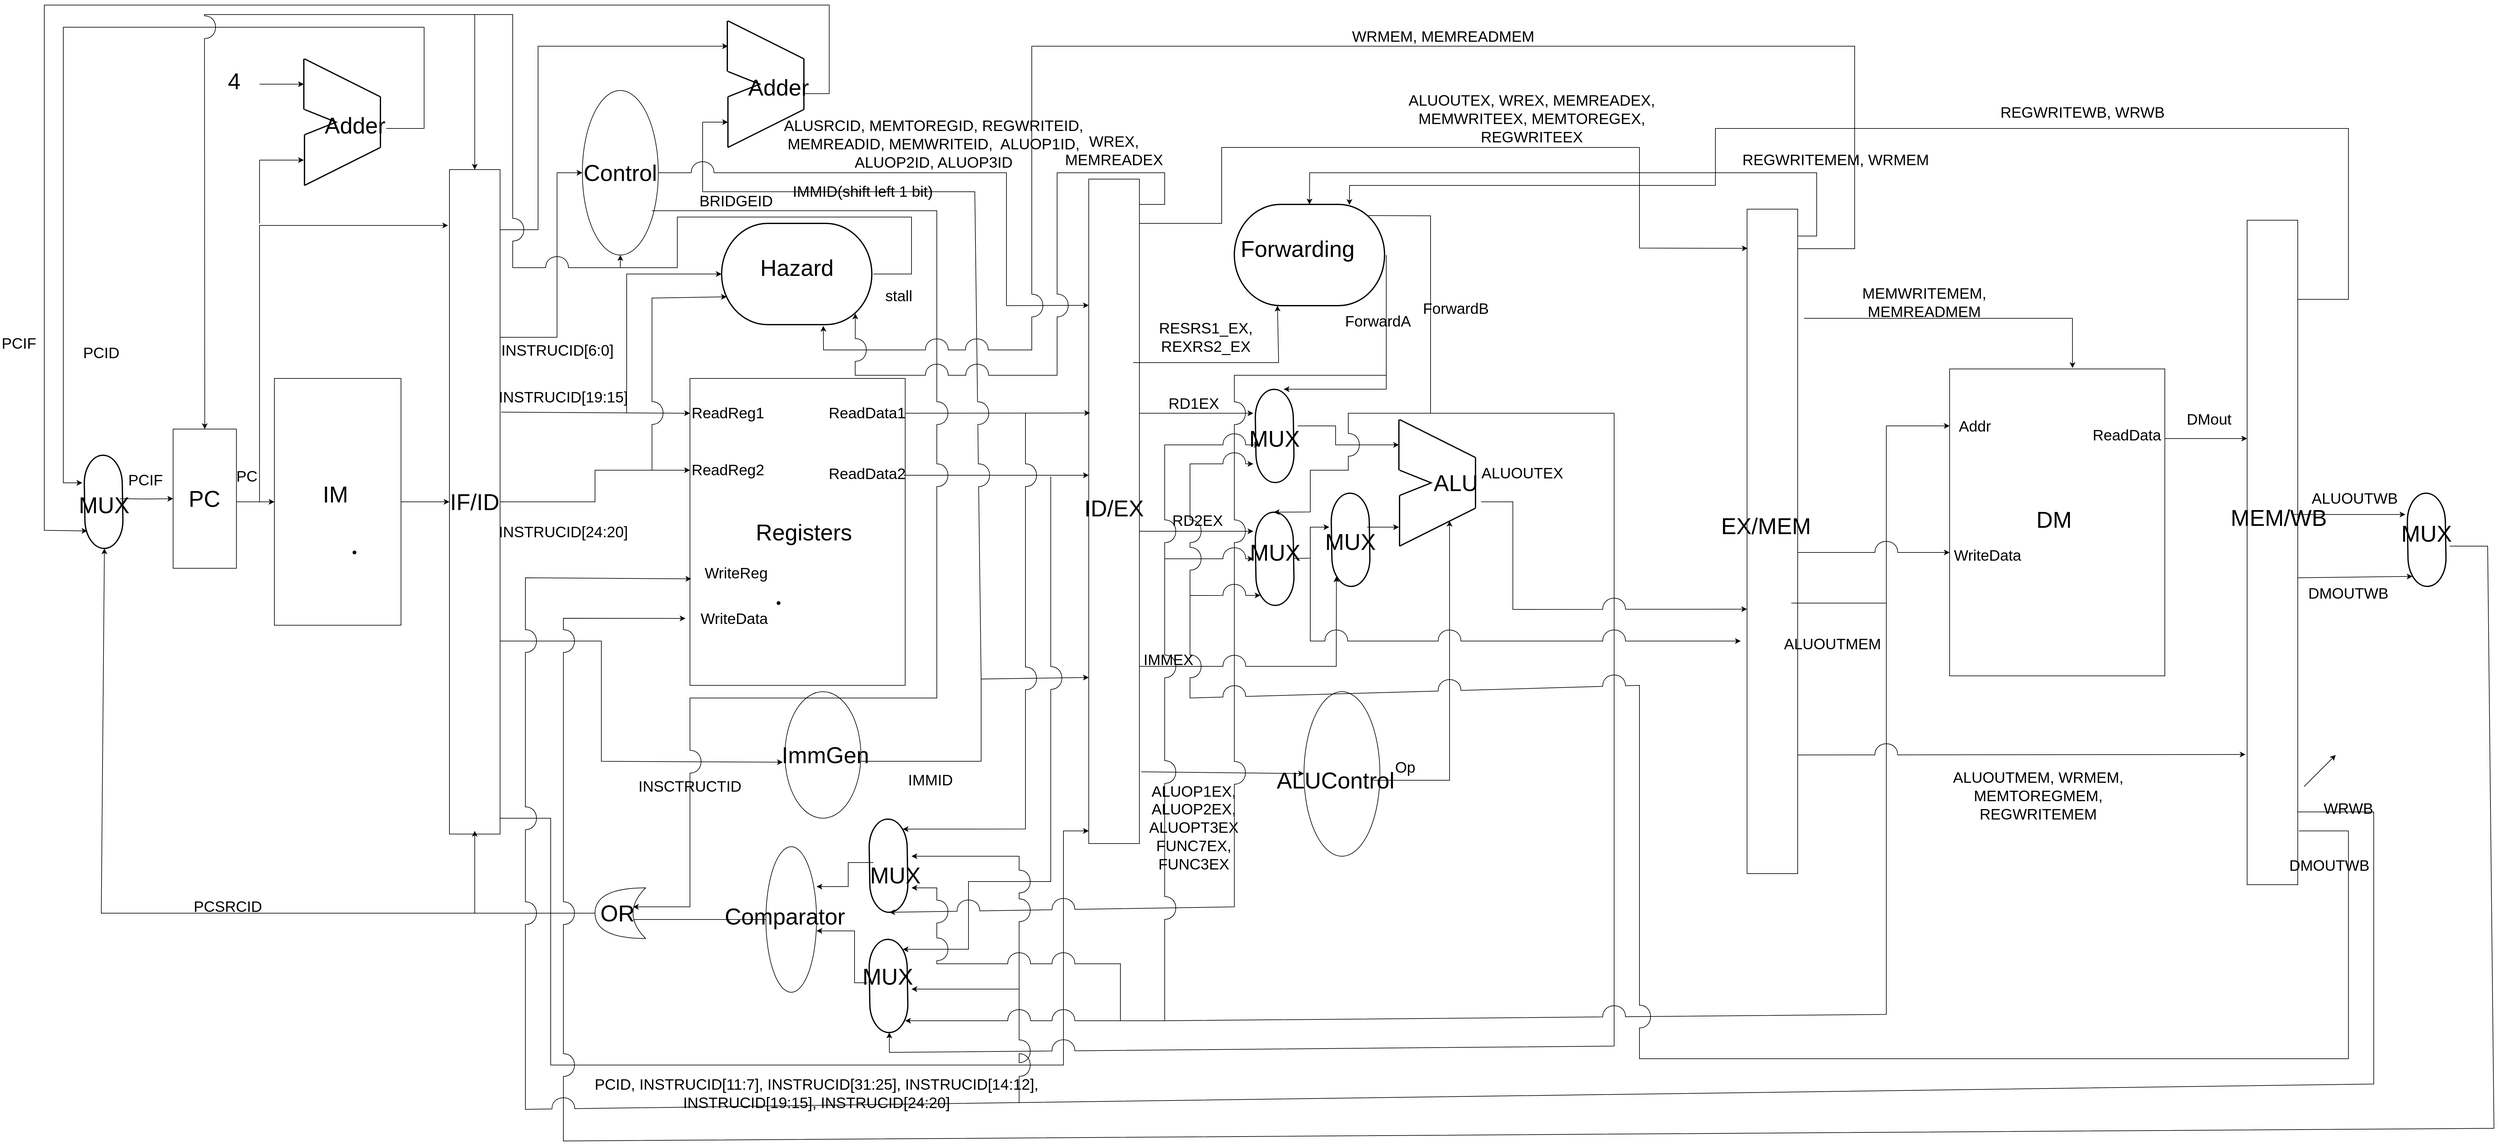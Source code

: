 <mxfile version="21.1.5" type="github">
  <diagram name="Page-1" id="BmjIcGM8oCkEsc__Spi8">
    <mxGraphModel dx="3187" dy="1547" grid="1" gridSize="10" guides="1" tooltips="1" connect="1" arrows="1" fold="1" page="1" pageScale="1" pageWidth="2400" pageHeight="2000" math="0" shadow="0">
      <root>
        <mxCell id="0" />
        <mxCell id="1" parent="0" />
        <mxCell id="vNjgoKGC3daDF4KBpXQI-41" style="edgeStyle=elbowEdgeStyle;rounded=0;orthogonalLoop=1;jettySize=auto;html=1;entryX=0;entryY=0.5;entryDx=0;entryDy=0;" edge="1" parent="1" target="vNjgoKGC3daDF4KBpXQI-4">
          <mxGeometry relative="1" as="geometry">
            <mxPoint x="380" y="880" as="sourcePoint" />
          </mxGeometry>
        </mxCell>
        <mxCell id="vNjgoKGC3daDF4KBpXQI-1" value="" style="rounded=0;whiteSpace=wrap;html=1;" vertex="1" parent="1">
          <mxGeometry x="283.48" y="765" width="100" height="220" as="geometry" />
        </mxCell>
        <mxCell id="vNjgoKGC3daDF4KBpXQI-29" value="" style="edgeStyle=elbowEdgeStyle;rounded=0;orthogonalLoop=1;jettySize=auto;html=1;entryX=-0.027;entryY=0.084;entryDx=0;entryDy=0;entryPerimeter=0;" edge="1" parent="1" source="vNjgoKGC3daDF4KBpXQI-2" target="vNjgoKGC3daDF4KBpXQI-15">
          <mxGeometry relative="1" as="geometry">
            <mxPoint x="420" y="560" as="targetPoint" />
            <Array as="points">
              <mxPoint x="420" y="880" />
              <mxPoint x="420" y="750" />
              <mxPoint x="410" y="880" />
              <mxPoint x="420" y="750" />
              <mxPoint x="430" y="880" />
              <mxPoint x="430" y="880" />
              <mxPoint x="420" y="820" />
              <mxPoint x="410" y="880" />
              <mxPoint x="420" y="680" />
              <mxPoint x="410" y="880" />
              <mxPoint x="420" y="560" />
            </Array>
          </mxGeometry>
        </mxCell>
        <mxCell id="vNjgoKGC3daDF4KBpXQI-2" value="&lt;font style=&quot;font-size: 36px;&quot;&gt;PC&lt;/font&gt;" style="text;strokeColor=none;align=center;fillColor=none;html=1;verticalAlign=middle;whiteSpace=wrap;rounded=0;" vertex="1" parent="1">
          <mxGeometry x="283.48" y="815" width="100" height="120" as="geometry" />
        </mxCell>
        <mxCell id="vNjgoKGC3daDF4KBpXQI-33" value="" style="edgeStyle=elbowEdgeStyle;rounded=0;orthogonalLoop=1;jettySize=auto;html=1;" edge="1" parent="1" source="vNjgoKGC3daDF4KBpXQI-4" target="vNjgoKGC3daDF4KBpXQI-17">
          <mxGeometry relative="1" as="geometry">
            <Array as="points">
              <mxPoint x="670" y="880" />
            </Array>
          </mxGeometry>
        </mxCell>
        <mxCell id="vNjgoKGC3daDF4KBpXQI-4" value="" style="rounded=0;whiteSpace=wrap;html=1;" vertex="1" parent="1">
          <mxGeometry x="443.48" y="685" width="200" height="390" as="geometry" />
        </mxCell>
        <mxCell id="vNjgoKGC3daDF4KBpXQI-9" value="&lt;font style=&quot;font-size: 24px;&quot;&gt;PC&lt;/font&gt;" style="text;strokeColor=none;align=center;fillColor=none;html=1;verticalAlign=middle;whiteSpace=wrap;rounded=0;" vertex="1" parent="1">
          <mxGeometry x="340" y="815" width="120" height="50" as="geometry" />
        </mxCell>
        <mxCell id="vNjgoKGC3daDF4KBpXQI-11" value="" style="strokeWidth=2;html=1;shape=mxgraph.flowchart.terminator;whiteSpace=wrap;rotation=-91;" vertex="1" parent="1">
          <mxGeometry x="100" y="850" width="147.33" height="60" as="geometry" />
        </mxCell>
        <mxCell id="vNjgoKGC3daDF4KBpXQI-12" value="&lt;font style=&quot;font-size: 36px;&quot;&gt;IM&lt;/font&gt;" style="text;strokeColor=none;align=center;fillColor=none;html=1;verticalAlign=middle;whiteSpace=wrap;rounded=0;" vertex="1" parent="1">
          <mxGeometry x="460" y="825.89" width="160" height="84.11" as="geometry" />
        </mxCell>
        <mxCell id="vNjgoKGC3daDF4KBpXQI-14" style="edgeStyle=orthogonalEdgeStyle;rounded=0;orthogonalLoop=1;jettySize=auto;html=1;entryX=0;entryY=0.5;entryDx=0;entryDy=0;" edge="1" parent="1" target="vNjgoKGC3daDF4KBpXQI-2">
          <mxGeometry relative="1" as="geometry">
            <mxPoint x="200" y="875" as="sourcePoint" />
          </mxGeometry>
        </mxCell>
        <mxCell id="vNjgoKGC3daDF4KBpXQI-13" value="&lt;font style=&quot;font-size: 36px;&quot;&gt;MUX&lt;/font&gt;" style="text;strokeColor=none;align=center;fillColor=none;html=1;verticalAlign=middle;whiteSpace=wrap;rounded=0;connectable=0;" vertex="1" parent="1">
          <mxGeometry x="148.84" y="860" width="51.33" height="50" as="geometry" />
        </mxCell>
        <mxCell id="vNjgoKGC3daDF4KBpXQI-87" style="edgeStyle=elbowEdgeStyle;rounded=0;orthogonalLoop=1;jettySize=auto;html=1;entryX=0;entryY=0.5;entryDx=0;entryDy=0;" edge="1" parent="1" source="vNjgoKGC3daDF4KBpXQI-15" target="vNjgoKGC3daDF4KBpXQI-49">
          <mxGeometry relative="1" as="geometry" />
        </mxCell>
        <mxCell id="vNjgoKGC3daDF4KBpXQI-15" value="" style="rounded=0;whiteSpace=wrap;html=1;" vertex="1" parent="1">
          <mxGeometry x="720" y="355" width="80" height="1050" as="geometry" />
        </mxCell>
        <mxCell id="vNjgoKGC3daDF4KBpXQI-16" value="&lt;font style=&quot;font-size: 24px;&quot;&gt;PCIF&lt;/font&gt;" style="text;strokeColor=none;align=center;fillColor=none;html=1;verticalAlign=middle;whiteSpace=wrap;rounded=0;" vertex="1" parent="1">
          <mxGeometry x="180" y="825.89" width="120" height="40" as="geometry" />
        </mxCell>
        <mxCell id="vNjgoKGC3daDF4KBpXQI-17" value="&lt;font style=&quot;font-size: 36px;&quot;&gt;IF/ID&lt;br&gt;&lt;/font&gt;" style="text;strokeColor=none;align=center;fillColor=none;html=1;verticalAlign=middle;whiteSpace=wrap;rounded=0;" vertex="1" parent="1">
          <mxGeometry x="720" y="840" width="80" height="80" as="geometry" />
        </mxCell>
        <mxCell id="vNjgoKGC3daDF4KBpXQI-42" value="" style="rounded=0;whiteSpace=wrap;html=1;" vertex="1" parent="1">
          <mxGeometry x="1100" y="685" width="340" height="485" as="geometry" />
        </mxCell>
        <mxCell id="vNjgoKGC3daDF4KBpXQI-43" value="&lt;font style=&quot;font-size: 36px;&quot;&gt;Registers&lt;/font&gt;" style="text;strokeColor=none;align=center;fillColor=none;html=1;verticalAlign=middle;whiteSpace=wrap;rounded=0;" vertex="1" parent="1">
          <mxGeometry x="1150" y="842.5" width="260" height="170" as="geometry" />
        </mxCell>
        <mxCell id="vNjgoKGC3daDF4KBpXQI-48" value="&lt;font style=&quot;font-size: 24px;&quot;&gt;ReadReg1&lt;/font&gt;" style="text;strokeColor=none;align=center;fillColor=none;html=1;verticalAlign=middle;whiteSpace=wrap;rounded=0;" vertex="1" parent="1">
          <mxGeometry x="1100" y="710" width="120" height="60" as="geometry" />
        </mxCell>
        <mxCell id="vNjgoKGC3daDF4KBpXQI-49" value="&lt;font style=&quot;font-size: 24px;&quot;&gt;ReadReg2&lt;/font&gt;" style="text;strokeColor=none;align=center;fillColor=none;html=1;verticalAlign=middle;whiteSpace=wrap;rounded=0;" vertex="1" parent="1">
          <mxGeometry x="1100" y="800" width="120" height="60" as="geometry" />
        </mxCell>
        <mxCell id="vNjgoKGC3daDF4KBpXQI-51" value="&lt;font style=&quot;font-size: 24px;&quot;&gt;INSTRUCID[19:15]&lt;/font&gt;" style="text;strokeColor=none;align=center;fillColor=none;html=1;verticalAlign=middle;whiteSpace=wrap;rounded=0;connectable=0;" vertex="1" parent="1">
          <mxGeometry x="820" y="685" width="160" height="60" as="geometry" />
        </mxCell>
        <mxCell id="vNjgoKGC3daDF4KBpXQI-53" value="&lt;font style=&quot;font-size: 24px;&quot;&gt;INSTRUCID[24:20]&lt;/font&gt;" style="text;strokeColor=none;align=center;fillColor=none;html=1;verticalAlign=middle;whiteSpace=wrap;rounded=0;backgroundOutline=0;imageAspect=1;noLabel=0;allowArrows=1;connectable=0;" vertex="1" parent="1">
          <mxGeometry x="810" y="892.5" width="180" height="70" as="geometry" />
        </mxCell>
        <mxCell id="vNjgoKGC3daDF4KBpXQI-57" value="&lt;font style=&quot;font-size: 24px;&quot;&gt;WriteReg&lt;/font&gt;" style="text;strokeColor=none;align=center;fillColor=none;html=1;verticalAlign=middle;whiteSpace=wrap;rounded=0;" vertex="1" parent="1">
          <mxGeometry x="1113.17" y="962.5" width="120" height="60" as="geometry" />
        </mxCell>
        <mxCell id="vNjgoKGC3daDF4KBpXQI-58" value="&lt;font style=&quot;font-size: 24px;&quot;&gt;WriteData&lt;/font&gt;" style="text;strokeColor=none;align=center;fillColor=none;html=1;verticalAlign=middle;whiteSpace=wrap;rounded=0;" vertex="1" parent="1">
          <mxGeometry x="1110" y="1040" width="120" height="50" as="geometry" />
        </mxCell>
        <mxCell id="vNjgoKGC3daDF4KBpXQI-59" value="" style="ellipse;whiteSpace=wrap;html=1;" vertex="1" parent="1">
          <mxGeometry x="1250" y="1180" width="120" height="200" as="geometry" />
        </mxCell>
        <mxCell id="vNjgoKGC3daDF4KBpXQI-64" value="&lt;div&gt;&lt;font style=&quot;font-size: 36px;&quot;&gt;ImmGen&lt;/font&gt;&lt;/div&gt;" style="text;strokeColor=none;align=center;fillColor=none;html=1;verticalAlign=middle;whiteSpace=wrap;rounded=0;" vertex="1" parent="1">
          <mxGeometry x="1263.66" y="1245" width="100" height="70" as="geometry" />
        </mxCell>
        <mxCell id="vNjgoKGC3daDF4KBpXQI-65" value="" style="strokeWidth=2;html=1;shape=mxgraph.flowchart.terminator;whiteSpace=wrap;rotation=-180;" vertex="1" parent="1">
          <mxGeometry x="1150" y="440" width="237.33" height="160" as="geometry" />
        </mxCell>
        <mxCell id="vNjgoKGC3daDF4KBpXQI-66" value="&lt;font style=&quot;font-size: 36px;&quot;&gt;Hazard&lt;br&gt;&lt;/font&gt;" style="text;strokeColor=none;align=center;fillColor=none;html=1;verticalAlign=middle;whiteSpace=wrap;rounded=0;connectable=0;" vertex="1" parent="1">
          <mxGeometry x="1178.66" y="450" width="180" height="120" as="geometry" />
        </mxCell>
        <mxCell id="vNjgoKGC3daDF4KBpXQI-93" value="" style="shape=waypoint;sketch=0;fillStyle=solid;size=6;pointerEvents=1;points=[];fillColor=none;resizable=0;rotatable=0;perimeter=centerPerimeter;snapToPoint=1;" vertex="1" parent="1">
          <mxGeometry x="560" y="950" width="20" height="20" as="geometry" />
        </mxCell>
        <mxCell id="vNjgoKGC3daDF4KBpXQI-95" value="" style="shape=waypoint;sketch=0;fillStyle=solid;size=6;pointerEvents=1;points=[];fillColor=none;resizable=0;rotatable=0;perimeter=centerPerimeter;snapToPoint=1;" vertex="1" parent="1">
          <mxGeometry x="1230" y="1030" width="20" height="20" as="geometry" />
        </mxCell>
        <mxCell id="vNjgoKGC3daDF4KBpXQI-101" value="" style="endArrow=classic;html=1;rounded=0;exitX=1.021;exitY=0.365;exitDx=0;exitDy=0;exitPerimeter=0;entryX=0;entryY=0.5;entryDx=0;entryDy=0;" edge="1" parent="1" source="vNjgoKGC3daDF4KBpXQI-15" target="vNjgoKGC3daDF4KBpXQI-48">
          <mxGeometry width="50" height="50" relative="1" as="geometry">
            <mxPoint x="640" y="660" as="sourcePoint" />
            <mxPoint x="690" y="610" as="targetPoint" />
          </mxGeometry>
        </mxCell>
        <mxCell id="vNjgoKGC3daDF4KBpXQI-102" value="" style="endArrow=classic;html=1;rounded=0;entryX=-0.028;entryY=0.557;entryDx=0;entryDy=0;entryPerimeter=0;jumpStyle=arc;jumpSize=36;" edge="1" parent="1" target="vNjgoKGC3daDF4KBpXQI-59">
          <mxGeometry width="50" height="50" relative="1" as="geometry">
            <mxPoint x="800" y="1100" as="sourcePoint" />
            <mxPoint x="850" y="1040" as="targetPoint" />
            <Array as="points">
              <mxPoint x="960" y="1100" />
              <mxPoint x="960" y="1290" />
            </Array>
          </mxGeometry>
        </mxCell>
        <mxCell id="vNjgoKGC3daDF4KBpXQI-103" value="" style="endArrow=classic;html=1;rounded=0;jumpStyle=arc;jumpSize=36;entryX=0.966;entryY=0.275;entryDx=0;entryDy=0;entryPerimeter=0;" edge="1" parent="1" target="vNjgoKGC3daDF4KBpXQI-65">
          <mxGeometry width="50" height="50" relative="1" as="geometry">
            <mxPoint x="1040" y="830" as="sourcePoint" />
            <mxPoint x="1150" y="558" as="targetPoint" />
            <Array as="points">
              <mxPoint x="1040" y="558" />
            </Array>
          </mxGeometry>
        </mxCell>
        <mxCell id="vNjgoKGC3daDF4KBpXQI-104" value="" style="endArrow=classic;html=1;rounded=0;" edge="1" parent="1" target="vNjgoKGC3daDF4KBpXQI-65">
          <mxGeometry width="50" height="50" relative="1" as="geometry">
            <mxPoint x="1000" y="740" as="sourcePoint" />
            <mxPoint x="1140" y="520" as="targetPoint" />
            <Array as="points">
              <mxPoint x="1000" y="520" />
              <mxPoint x="1080" y="520" />
              <mxPoint x="1120" y="520" />
            </Array>
          </mxGeometry>
        </mxCell>
        <mxCell id="vNjgoKGC3daDF4KBpXQI-105" value="" style="rounded=0;whiteSpace=wrap;html=1;" vertex="1" parent="1">
          <mxGeometry x="1730" y="370" width="80" height="1050" as="geometry" />
        </mxCell>
        <mxCell id="vNjgoKGC3daDF4KBpXQI-106" value="&lt;font style=&quot;font-size: 36px;&quot;&gt;ID/EX&lt;/font&gt;" style="text;strokeColor=none;align=center;fillColor=none;html=1;verticalAlign=middle;whiteSpace=wrap;rounded=0;" vertex="1" parent="1">
          <mxGeometry x="1740" y="860" width="60" height="59.11" as="geometry" />
        </mxCell>
        <mxCell id="vNjgoKGC3daDF4KBpXQI-108" value="" style="endArrow=classic;html=1;rounded=0;entryX=0;entryY=0.75;entryDx=0;entryDy=0;" edge="1" parent="1" target="vNjgoKGC3daDF4KBpXQI-105">
          <mxGeometry width="50" height="50" relative="1" as="geometry">
            <mxPoint x="1370" y="1290" as="sourcePoint" />
            <mxPoint x="1630" y="1160" as="targetPoint" />
            <Array as="points">
              <mxPoint x="1560" y="1290" />
              <mxPoint x="1560" y="1160" />
            </Array>
          </mxGeometry>
        </mxCell>
        <mxCell id="vNjgoKGC3daDF4KBpXQI-109" value="&lt;font style=&quot;font-size: 24px;&quot;&gt;INSCTRUCTID&lt;/font&gt;" style="text;strokeColor=none;align=center;fillColor=none;html=1;verticalAlign=middle;whiteSpace=wrap;rounded=0;" vertex="1" parent="1">
          <mxGeometry x="1070" y="1300" width="60" height="60" as="geometry" />
        </mxCell>
        <mxCell id="vNjgoKGC3daDF4KBpXQI-111" value="&lt;font style=&quot;font-size: 24px;&quot;&gt;IMMID&lt;br&gt;&lt;/font&gt;" style="text;strokeColor=none;align=center;fillColor=none;html=1;verticalAlign=middle;whiteSpace=wrap;rounded=0;" vertex="1" parent="1">
          <mxGeometry x="1450" y="1290" width="60" height="60" as="geometry" />
        </mxCell>
        <mxCell id="vNjgoKGC3daDF4KBpXQI-112" value="&lt;font style=&quot;font-size: 24px;&quot;&gt;ReadData1&lt;/font&gt;" style="text;strokeColor=none;align=center;fillColor=none;html=1;verticalAlign=middle;whiteSpace=wrap;rounded=0;" vertex="1" parent="1">
          <mxGeometry x="1320" y="710" width="120" height="60" as="geometry" />
        </mxCell>
        <mxCell id="vNjgoKGC3daDF4KBpXQI-113" value="&lt;font style=&quot;font-size: 24px;&quot;&gt;ReadData2&lt;/font&gt;" style="text;strokeColor=none;align=center;fillColor=none;html=1;verticalAlign=middle;whiteSpace=wrap;rounded=0;" vertex="1" parent="1">
          <mxGeometry x="1320" y="805.89" width="120" height="60" as="geometry" />
        </mxCell>
        <mxCell id="vNjgoKGC3daDF4KBpXQI-115" value="" style="endArrow=classic;html=1;rounded=0;entryX=0.025;entryY=0.352;entryDx=0;entryDy=0;entryPerimeter=0;exitX=1;exitY=0.5;exitDx=0;exitDy=0;" edge="1" parent="1" source="vNjgoKGC3daDF4KBpXQI-112" target="vNjgoKGC3daDF4KBpXQI-105">
          <mxGeometry width="50" height="50" relative="1" as="geometry">
            <mxPoint x="1440" y="730" as="sourcePoint" />
            <mxPoint x="1500" y="690" as="targetPoint" />
          </mxGeometry>
        </mxCell>
        <mxCell id="vNjgoKGC3daDF4KBpXQI-116" value="" style="endArrow=classic;html=1;rounded=0;exitX=1;exitY=0.5;exitDx=0;exitDy=0;" edge="1" parent="1">
          <mxGeometry width="50" height="50" relative="1" as="geometry">
            <mxPoint x="1438" y="838" as="sourcePoint" />
            <mxPoint x="1730" y="838" as="targetPoint" />
          </mxGeometry>
        </mxCell>
        <mxCell id="vNjgoKGC3daDF4KBpXQI-119" value="" style="endArrow=none;html=1;rounded=0;strokeWidth=2;" edge="1" parent="1">
          <mxGeometry width="50" height="50" relative="1" as="geometry">
            <mxPoint x="1159" y="200" as="sourcePoint" />
            <mxPoint x="1159" y="120" as="targetPoint" />
          </mxGeometry>
        </mxCell>
        <mxCell id="vNjgoKGC3daDF4KBpXQI-120" value="" style="endArrow=none;html=1;rounded=0;strokeWidth=2;" edge="1" parent="1">
          <mxGeometry width="50" height="50" relative="1" as="geometry">
            <mxPoint x="1160" y="240" as="sourcePoint" />
            <mxPoint x="1160" y="200" as="targetPoint" />
            <Array as="points">
              <mxPoint x="1210" y="220" />
            </Array>
          </mxGeometry>
        </mxCell>
        <mxCell id="vNjgoKGC3daDF4KBpXQI-124" value="" style="endArrow=none;html=1;rounded=0;strokeWidth=2;" edge="1" parent="1">
          <mxGeometry width="50" height="50" relative="1" as="geometry">
            <mxPoint x="1160" y="320" as="sourcePoint" />
            <mxPoint x="1160" y="240" as="targetPoint" />
          </mxGeometry>
        </mxCell>
        <mxCell id="vNjgoKGC3daDF4KBpXQI-126" value="" style="endArrow=none;html=1;rounded=0;strokeWidth=2;" edge="1" parent="1">
          <mxGeometry width="50" height="50" relative="1" as="geometry">
            <mxPoint x="1160" y="320" as="sourcePoint" />
            <mxPoint x="1280" y="260" as="targetPoint" />
          </mxGeometry>
        </mxCell>
        <mxCell id="vNjgoKGC3daDF4KBpXQI-130" value="" style="endArrow=none;html=1;rounded=0;strokeWidth=2;" edge="1" parent="1">
          <mxGeometry width="50" height="50" relative="1" as="geometry">
            <mxPoint x="1280" y="260" as="sourcePoint" />
            <mxPoint x="1280" y="180" as="targetPoint" />
          </mxGeometry>
        </mxCell>
        <mxCell id="vNjgoKGC3daDF4KBpXQI-133" value="" style="endArrow=none;html=1;rounded=0;strokeWidth=2;" edge="1" parent="1">
          <mxGeometry width="50" height="50" relative="1" as="geometry">
            <mxPoint x="1160" y="120" as="sourcePoint" />
            <mxPoint x="1280" y="180" as="targetPoint" />
          </mxGeometry>
        </mxCell>
        <mxCell id="vNjgoKGC3daDF4KBpXQI-134" value="" style="endArrow=none;html=1;rounded=0;strokeWidth=2;" edge="1" parent="1">
          <mxGeometry width="50" height="50" relative="1" as="geometry">
            <mxPoint x="2220" y="830" as="sourcePoint" />
            <mxPoint x="2220" y="750" as="targetPoint" />
          </mxGeometry>
        </mxCell>
        <mxCell id="vNjgoKGC3daDF4KBpXQI-135" value="" style="endArrow=none;html=1;rounded=0;strokeWidth=2;" edge="1" parent="1">
          <mxGeometry width="50" height="50" relative="1" as="geometry">
            <mxPoint x="2221" y="870" as="sourcePoint" />
            <mxPoint x="2221" y="830" as="targetPoint" />
            <Array as="points">
              <mxPoint x="2271" y="850" />
            </Array>
          </mxGeometry>
        </mxCell>
        <mxCell id="vNjgoKGC3daDF4KBpXQI-136" value="" style="endArrow=none;html=1;rounded=0;strokeWidth=2;" edge="1" parent="1">
          <mxGeometry width="50" height="50" relative="1" as="geometry">
            <mxPoint x="2221" y="950" as="sourcePoint" />
            <mxPoint x="2221" y="870" as="targetPoint" />
          </mxGeometry>
        </mxCell>
        <mxCell id="vNjgoKGC3daDF4KBpXQI-137" value="" style="endArrow=none;html=1;rounded=0;strokeWidth=2;" edge="1" parent="1">
          <mxGeometry width="50" height="50" relative="1" as="geometry">
            <mxPoint x="2221" y="950" as="sourcePoint" />
            <mxPoint x="2341" y="890" as="targetPoint" />
          </mxGeometry>
        </mxCell>
        <mxCell id="vNjgoKGC3daDF4KBpXQI-138" value="" style="endArrow=none;html=1;rounded=0;strokeWidth=2;" edge="1" parent="1">
          <mxGeometry width="50" height="50" relative="1" as="geometry">
            <mxPoint x="2341" y="890" as="sourcePoint" />
            <mxPoint x="2341" y="810" as="targetPoint" />
          </mxGeometry>
        </mxCell>
        <mxCell id="vNjgoKGC3daDF4KBpXQI-139" value="" style="endArrow=none;html=1;rounded=0;strokeWidth=2;" edge="1" parent="1">
          <mxGeometry width="50" height="50" relative="1" as="geometry">
            <mxPoint x="2221" y="750" as="sourcePoint" />
            <mxPoint x="2341" y="810" as="targetPoint" />
          </mxGeometry>
        </mxCell>
        <mxCell id="vNjgoKGC3daDF4KBpXQI-141" value="" style="endArrow=classic;html=1;rounded=0;jumpStyle=arc;jumpSize=36;" edge="1" parent="1">
          <mxGeometry width="50" height="50" relative="1" as="geometry">
            <mxPoint x="1560" y="1160" as="sourcePoint" />
            <mxPoint x="1160" y="280" as="targetPoint" />
            <Array as="points">
              <mxPoint x="1550" y="390" />
              <mxPoint x="1120" y="390" />
              <mxPoint x="1120" y="280" />
            </Array>
          </mxGeometry>
        </mxCell>
        <mxCell id="vNjgoKGC3daDF4KBpXQI-142" value="" style="endArrow=classic;html=1;rounded=0;" edge="1" parent="1">
          <mxGeometry width="50" height="50" relative="1" as="geometry">
            <mxPoint x="800" y="450" as="sourcePoint" />
            <mxPoint x="1160" y="160" as="targetPoint" />
            <Array as="points">
              <mxPoint x="860" y="450" />
              <mxPoint x="860" y="160" />
            </Array>
          </mxGeometry>
        </mxCell>
        <mxCell id="vNjgoKGC3daDF4KBpXQI-143" value="&lt;font style=&quot;font-size: 36px;&quot;&gt;Adder&lt;/font&gt;" style="text;strokeColor=none;align=center;fillColor=none;html=1;verticalAlign=middle;whiteSpace=wrap;rounded=0;" vertex="1" parent="1">
          <mxGeometry x="1210" y="210" width="60" height="30" as="geometry" />
        </mxCell>
        <mxCell id="vNjgoKGC3daDF4KBpXQI-145" value="" style="endArrow=classic;html=1;rounded=0;entryX=0.191;entryY=0.059;entryDx=0;entryDy=0;entryPerimeter=0;" edge="1" parent="1" target="vNjgoKGC3daDF4KBpXQI-11">
          <mxGeometry width="50" height="50" relative="1" as="geometry">
            <mxPoint x="1280" y="235" as="sourcePoint" />
            <mxPoint x="150" y="935" as="targetPoint" />
            <Array as="points">
              <mxPoint x="1320" y="235" />
              <mxPoint x="1320" y="95" />
              <mxPoint x="80" y="95" />
              <mxPoint x="80" y="925" />
            </Array>
          </mxGeometry>
        </mxCell>
        <mxCell id="vNjgoKGC3daDF4KBpXQI-146" value="" style="endArrow=none;html=1;rounded=0;strokeWidth=2;" edge="1" parent="1">
          <mxGeometry width="50" height="50" relative="1" as="geometry">
            <mxPoint x="490" y="260" as="sourcePoint" />
            <mxPoint x="490" y="180" as="targetPoint" />
          </mxGeometry>
        </mxCell>
        <mxCell id="vNjgoKGC3daDF4KBpXQI-147" value="" style="endArrow=none;html=1;rounded=0;strokeWidth=2;" edge="1" parent="1">
          <mxGeometry width="50" height="50" relative="1" as="geometry">
            <mxPoint x="491" y="300" as="sourcePoint" />
            <mxPoint x="491" y="260" as="targetPoint" />
            <Array as="points">
              <mxPoint x="541" y="280" />
            </Array>
          </mxGeometry>
        </mxCell>
        <mxCell id="vNjgoKGC3daDF4KBpXQI-148" value="" style="endArrow=none;html=1;rounded=0;strokeWidth=2;" edge="1" parent="1">
          <mxGeometry width="50" height="50" relative="1" as="geometry">
            <mxPoint x="491" y="380" as="sourcePoint" />
            <mxPoint x="491" y="300" as="targetPoint" />
          </mxGeometry>
        </mxCell>
        <mxCell id="vNjgoKGC3daDF4KBpXQI-149" value="" style="endArrow=none;html=1;rounded=0;strokeWidth=2;" edge="1" parent="1">
          <mxGeometry width="50" height="50" relative="1" as="geometry">
            <mxPoint x="491" y="380" as="sourcePoint" />
            <mxPoint x="611" y="320" as="targetPoint" />
          </mxGeometry>
        </mxCell>
        <mxCell id="vNjgoKGC3daDF4KBpXQI-150" value="" style="endArrow=none;html=1;rounded=0;strokeWidth=2;" edge="1" parent="1">
          <mxGeometry width="50" height="50" relative="1" as="geometry">
            <mxPoint x="611" y="320" as="sourcePoint" />
            <mxPoint x="611" y="240" as="targetPoint" />
          </mxGeometry>
        </mxCell>
        <mxCell id="vNjgoKGC3daDF4KBpXQI-151" value="" style="endArrow=none;html=1;rounded=0;strokeWidth=2;" edge="1" parent="1">
          <mxGeometry width="50" height="50" relative="1" as="geometry">
            <mxPoint x="491" y="180" as="sourcePoint" />
            <mxPoint x="611" y="240" as="targetPoint" />
          </mxGeometry>
        </mxCell>
        <mxCell id="vNjgoKGC3daDF4KBpXQI-152" value="&lt;font style=&quot;font-size: 36px;&quot;&gt;Adder&lt;/font&gt;" style="text;strokeColor=none;align=center;fillColor=none;html=1;verticalAlign=middle;whiteSpace=wrap;rounded=0;connectable=0;" vertex="1" parent="1">
          <mxGeometry x="541" y="270" width="60" height="30" as="geometry" />
        </mxCell>
        <mxCell id="vNjgoKGC3daDF4KBpXQI-153" value="" style="endArrow=classic;html=1;rounded=0;" edge="1" parent="1">
          <mxGeometry width="50" height="50" relative="1" as="geometry">
            <mxPoint x="420" y="440" as="sourcePoint" />
            <mxPoint x="490" y="340" as="targetPoint" />
            <Array as="points">
              <mxPoint x="420" y="340" />
            </Array>
          </mxGeometry>
        </mxCell>
        <mxCell id="vNjgoKGC3daDF4KBpXQI-154" value="" style="endArrow=classic;html=1;rounded=0;" edge="1" parent="1">
          <mxGeometry width="50" height="50" relative="1" as="geometry">
            <mxPoint x="420" y="220" as="sourcePoint" />
            <mxPoint x="490" y="220" as="targetPoint" />
          </mxGeometry>
        </mxCell>
        <mxCell id="vNjgoKGC3daDF4KBpXQI-155" value="&lt;font style=&quot;font-size: 36px;&quot;&gt;4&lt;/font&gt;" style="text;strokeColor=none;align=center;fillColor=none;html=1;verticalAlign=middle;whiteSpace=wrap;rounded=0;" vertex="1" parent="1">
          <mxGeometry x="350" y="200" width="60" height="30" as="geometry" />
        </mxCell>
        <mxCell id="vNjgoKGC3daDF4KBpXQI-156" value="" style="endArrow=classic;html=1;rounded=0;" edge="1" parent="1">
          <mxGeometry width="50" height="50" relative="1" as="geometry">
            <mxPoint x="620" y="290" as="sourcePoint" />
            <mxPoint x="140" y="850" as="targetPoint" />
            <Array as="points">
              <mxPoint x="680" y="290" />
              <mxPoint x="680" y="130" />
              <mxPoint x="110" y="130" />
              <mxPoint x="110" y="850" />
            </Array>
          </mxGeometry>
        </mxCell>
        <mxCell id="vNjgoKGC3daDF4KBpXQI-158" value="&lt;font style=&quot;font-size: 24px;&quot;&gt;PCID&lt;/font&gt;" style="text;strokeColor=none;align=center;fillColor=none;html=1;verticalAlign=middle;whiteSpace=wrap;rounded=0;" vertex="1" parent="1">
          <mxGeometry x="140.17" y="630" width="60" height="30" as="geometry" />
        </mxCell>
        <mxCell id="vNjgoKGC3daDF4KBpXQI-159" value="&lt;font style=&quot;font-size: 24px;&quot;&gt;PCIF&lt;/font&gt;" style="text;strokeColor=none;align=center;fillColor=none;html=1;verticalAlign=middle;whiteSpace=wrap;rounded=0;" vertex="1" parent="1">
          <mxGeometry x="10" y="610" width="60" height="40" as="geometry" />
        </mxCell>
        <mxCell id="vNjgoKGC3daDF4KBpXQI-160" value="&lt;font style=&quot;font-size: 24px;&quot;&gt;IMMID(shift left 1 bit)&lt;/font&gt;" style="text;strokeColor=none;align=center;fillColor=none;html=1;verticalAlign=middle;whiteSpace=wrap;rounded=0;" vertex="1" parent="1">
          <mxGeometry x="1220" y="375" width="306.33" height="30" as="geometry" />
        </mxCell>
        <mxCell id="vNjgoKGC3daDF4KBpXQI-162" value="" style="ellipse;whiteSpace=wrap;html=1;" vertex="1" parent="1">
          <mxGeometry x="930" y="230" width="120" height="260" as="geometry" />
        </mxCell>
        <mxCell id="vNjgoKGC3daDF4KBpXQI-163" value="" style="endArrow=classic;html=1;rounded=0;entryX=0;entryY=0.5;entryDx=0;entryDy=0;" edge="1" parent="1" target="vNjgoKGC3daDF4KBpXQI-162">
          <mxGeometry width="50" height="50" relative="1" as="geometry">
            <mxPoint x="800" y="620" as="sourcePoint" />
            <mxPoint x="860" y="560" as="targetPoint" />
            <Array as="points">
              <mxPoint x="890" y="620" />
              <mxPoint x="890" y="360" />
            </Array>
          </mxGeometry>
        </mxCell>
        <mxCell id="vNjgoKGC3daDF4KBpXQI-164" value="&lt;font style=&quot;font-size: 24px;&quot;&gt;INSTRUCID[6:0]&lt;/font&gt;" style="text;whiteSpace=wrap;html=1;connectable=0;" vertex="1" parent="1">
          <mxGeometry x="800" y="620" width="180" height="50" as="geometry" />
        </mxCell>
        <mxCell id="vNjgoKGC3daDF4KBpXQI-166" value="&lt;font style=&quot;font-size: 36px;&quot;&gt;Control&lt;br&gt;&lt;/font&gt;" style="text;strokeColor=none;align=center;fillColor=none;html=1;verticalAlign=middle;whiteSpace=wrap;rounded=0;" vertex="1" parent="1">
          <mxGeometry x="960" y="345" width="60" height="30" as="geometry" />
        </mxCell>
        <mxCell id="vNjgoKGC3daDF4KBpXQI-167" value="" style="endArrow=classic;html=1;rounded=0;exitX=1;exitY=0.5;exitDx=0;exitDy=0;jumpStyle=arc;jumpSize=36;entryX=0;entryY=0.19;entryDx=0;entryDy=0;entryPerimeter=0;" edge="1" parent="1" source="vNjgoKGC3daDF4KBpXQI-162" target="vNjgoKGC3daDF4KBpXQI-105">
          <mxGeometry width="50" height="50" relative="1" as="geometry">
            <mxPoint x="1070" y="360" as="sourcePoint" />
            <mxPoint x="1640" y="570" as="targetPoint" />
            <Array as="points">
              <mxPoint x="1600" y="360" />
              <mxPoint x="1600" y="570" />
            </Array>
          </mxGeometry>
        </mxCell>
        <mxCell id="vNjgoKGC3daDF4KBpXQI-168" value="&lt;font style=&quot;font-size: 24px;&quot;&gt;ALUSRCID, MEMTOREGID, REGWRITEID, MEMREADID, MEMWRITEID,&amp;nbsp; ALUOP1ID, ALUOP2ID, ALUOP3ID&lt;br&gt;&lt;/font&gt;" style="text;strokeColor=none;align=center;fillColor=none;html=1;verticalAlign=middle;whiteSpace=wrap;rounded=0;" vertex="1" parent="1">
          <mxGeometry x="1190" y="290" width="590" height="50" as="geometry" />
        </mxCell>
        <mxCell id="vNjgoKGC3daDF4KBpXQI-169" value="" style="endArrow=classic;html=1;rounded=0;entryX=0.5;entryY=0;entryDx=0;entryDy=0;jumpSize=36;jumpStyle=arc;" edge="1" parent="1" target="vNjgoKGC3daDF4KBpXQI-15">
          <mxGeometry width="50" height="50" relative="1" as="geometry">
            <mxPoint x="1390" y="520" as="sourcePoint" />
            <mxPoint x="840" y="510" as="targetPoint" />
            <Array as="points">
              <mxPoint x="1450" y="520" />
              <mxPoint x="1450" y="430" />
              <mxPoint x="1080" y="430" />
              <mxPoint x="1080" y="460" />
              <mxPoint x="1080" y="510" />
              <mxPoint x="820" y="510" />
              <mxPoint x="820" y="110" />
              <mxPoint x="760" y="110" />
            </Array>
          </mxGeometry>
        </mxCell>
        <mxCell id="vNjgoKGC3daDF4KBpXQI-170" value="" style="endArrow=classic;html=1;rounded=0;entryX=0.5;entryY=1;entryDx=0;entryDy=0;" edge="1" parent="1" target="vNjgoKGC3daDF4KBpXQI-162">
          <mxGeometry width="50" height="50" relative="1" as="geometry">
            <mxPoint x="1000" y="510" as="sourcePoint" />
            <mxPoint x="1050" y="460" as="targetPoint" />
            <Array as="points">
              <mxPoint x="990" y="510" />
            </Array>
          </mxGeometry>
        </mxCell>
        <mxCell id="vNjgoKGC3daDF4KBpXQI-172" value="" style="endArrow=classic;html=1;rounded=0;entryX=0.5;entryY=0;entryDx=0;entryDy=0;jumpStyle=arc;jumpSize=36;" edge="1" parent="1" target="vNjgoKGC3daDF4KBpXQI-1">
          <mxGeometry width="50" height="50" relative="1" as="geometry">
            <mxPoint x="760" y="300" as="sourcePoint" />
            <mxPoint x="280" y="160" as="targetPoint" />
            <Array as="points">
              <mxPoint x="760" y="210" />
              <mxPoint x="760" y="110" />
              <mxPoint x="333" y="110" />
            </Array>
          </mxGeometry>
        </mxCell>
        <mxCell id="vNjgoKGC3daDF4KBpXQI-173" value="&lt;font style=&quot;font-size: 24px;&quot;&gt;stall&lt;br&gt;&lt;/font&gt;" style="text;strokeColor=none;align=center;fillColor=none;html=1;verticalAlign=middle;whiteSpace=wrap;rounded=0;" vertex="1" parent="1">
          <mxGeometry x="1400" y="540" width="60" height="30" as="geometry" />
        </mxCell>
        <mxCell id="vNjgoKGC3daDF4KBpXQI-174" value="" style="ellipse;whiteSpace=wrap;html=1;" vertex="1" parent="1">
          <mxGeometry x="1220" y="1425" width="80" height="230" as="geometry" />
        </mxCell>
        <mxCell id="vNjgoKGC3daDF4KBpXQI-175" value="" style="strokeWidth=2;html=1;shape=mxgraph.flowchart.terminator;whiteSpace=wrap;rotation=-91;" vertex="1" parent="1">
          <mxGeometry x="1340" y="1425" width="147.33" height="60" as="geometry" />
        </mxCell>
        <mxCell id="vNjgoKGC3daDF4KBpXQI-176" value="" style="strokeWidth=2;html=1;shape=mxgraph.flowchart.terminator;whiteSpace=wrap;rotation=-91;" vertex="1" parent="1">
          <mxGeometry x="1340" y="1615" width="147.33" height="60" as="geometry" />
        </mxCell>
        <mxCell id="vNjgoKGC3daDF4KBpXQI-177" value="&lt;font style=&quot;font-size: 36px;&quot;&gt;MUX&lt;/font&gt;" style="text;strokeColor=none;align=center;fillColor=none;html=1;verticalAlign=middle;whiteSpace=wrap;rounded=0;connectable=0;allowArrows=0;" vertex="1" parent="1">
          <mxGeometry x="1398.67" y="1440" width="51.33" height="60" as="geometry" />
        </mxCell>
        <mxCell id="vNjgoKGC3daDF4KBpXQI-178" value="&lt;font style=&quot;font-size: 36px;&quot;&gt;MUX&lt;/font&gt;" style="text;strokeColor=none;align=center;fillColor=none;html=1;verticalAlign=middle;whiteSpace=wrap;rounded=0;connectable=0;" vertex="1" parent="1">
          <mxGeometry x="1387.33" y="1605" width="51.33" height="50" as="geometry" />
        </mxCell>
        <mxCell id="vNjgoKGC3daDF4KBpXQI-179" value="&lt;font style=&quot;font-size: 36px;&quot;&gt;Comparator&lt;/font&gt;" style="text;strokeColor=none;align=center;fillColor=none;html=1;verticalAlign=middle;whiteSpace=wrap;rounded=0;" vertex="1" parent="1">
          <mxGeometry x="1230" y="1520" width="40" height="30" as="geometry" />
        </mxCell>
        <mxCell id="vNjgoKGC3daDF4KBpXQI-180" value="" style="endArrow=classic;html=1;rounded=0;entryX=0.89;entryY=0.89;entryDx=0;entryDy=0;entryPerimeter=0;jumpStyle=arc;jumpSize=36;" edge="1" parent="1" target="vNjgoKGC3daDF4KBpXQI-175">
          <mxGeometry width="50" height="50" relative="1" as="geometry">
            <mxPoint x="1630" y="740" as="sourcePoint" />
            <mxPoint x="1630" y="1410" as="targetPoint" />
            <Array as="points">
              <mxPoint x="1630" y="1397" />
            </Array>
          </mxGeometry>
        </mxCell>
        <mxCell id="vNjgoKGC3daDF4KBpXQI-181" value="" style="endArrow=classic;html=1;rounded=0;entryX=0.89;entryY=0.89;entryDx=0;entryDy=0;entryPerimeter=0;jumpStyle=arc;jumpSize=36;" edge="1" parent="1" target="vNjgoKGC3daDF4KBpXQI-176">
          <mxGeometry width="50" height="50" relative="1" as="geometry">
            <mxPoint x="1670" y="840" as="sourcePoint" />
            <mxPoint x="1450" y="1590" as="targetPoint" />
            <Array as="points">
              <mxPoint x="1670" y="1480" />
              <mxPoint x="1540" y="1480" />
              <mxPoint x="1540" y="1587" />
            </Array>
          </mxGeometry>
        </mxCell>
        <mxCell id="vNjgoKGC3daDF4KBpXQI-182" value="" style="endArrow=classic;html=1;rounded=0;entryX=0;entryY=0.981;entryDx=0;entryDy=0;entryPerimeter=0;" edge="1" parent="1" target="vNjgoKGC3daDF4KBpXQI-105">
          <mxGeometry width="50" height="50" relative="1" as="geometry">
            <mxPoint x="800" y="1380" as="sourcePoint" />
            <mxPoint x="1690" y="1360" as="targetPoint" />
            <Array as="points">
              <mxPoint x="880" y="1380" />
              <mxPoint x="880" y="1770" />
              <mxPoint x="1690" y="1770" />
              <mxPoint x="1690" y="1400" />
            </Array>
          </mxGeometry>
        </mxCell>
        <mxCell id="vNjgoKGC3daDF4KBpXQI-184" value="&lt;font style=&quot;font-size: 24px;&quot;&gt;PCID, INSTRUCID[11:7], &lt;/font&gt;&lt;font style=&quot;font-size: 24px;&quot;&gt;INSTRUCID[31:25], &lt;/font&gt;&lt;font style=&quot;font-size: 24px;&quot;&gt;INSTRUCID[14:12], &lt;/font&gt;&lt;font style=&quot;font-size: 24px;&quot;&gt;INSTRUCID[19:15], &lt;/font&gt;&lt;font style=&quot;font-size: 24px;&quot;&gt;INSTRUCID[24:20]&lt;/font&gt;" style="text;strokeColor=none;align=center;fillColor=none;html=1;verticalAlign=middle;whiteSpace=wrap;rounded=0;" vertex="1" parent="1">
          <mxGeometry x="850" y="1800" width="900" height="30" as="geometry" />
        </mxCell>
        <mxCell id="vNjgoKGC3daDF4KBpXQI-187" value="" style="endArrow=classic;html=1;rounded=0;jumpSize=36;jumpStyle=arc;" edge="1" parent="1">
          <mxGeometry width="50" height="50" relative="1" as="geometry">
            <mxPoint x="1040" y="420" as="sourcePoint" />
            <mxPoint x="1010" y="1520" as="targetPoint" />
            <Array as="points">
              <mxPoint x="1490" y="420" />
              <mxPoint x="1490" y="1190" />
              <mxPoint x="1100" y="1190" />
              <mxPoint x="1100" y="1520" />
            </Array>
          </mxGeometry>
        </mxCell>
        <mxCell id="vNjgoKGC3daDF4KBpXQI-188" value="" style="endArrow=classic;html=1;rounded=0;" edge="1" parent="1">
          <mxGeometry width="50" height="50" relative="1" as="geometry">
            <mxPoint x="1220" y="1540" as="sourcePoint" />
            <mxPoint x="1000" y="1540" as="targetPoint" />
          </mxGeometry>
        </mxCell>
        <mxCell id="vNjgoKGC3daDF4KBpXQI-189" value="" style="shape=xor;whiteSpace=wrap;html=1;rotation=-180;" vertex="1" parent="1">
          <mxGeometry x="950" y="1490" width="80" height="80" as="geometry" />
        </mxCell>
        <mxCell id="vNjgoKGC3daDF4KBpXQI-190" value="&lt;font style=&quot;font-size: 36px;&quot;&gt;OR&lt;/font&gt;" style="text;strokeColor=none;align=center;fillColor=none;html=1;verticalAlign=middle;whiteSpace=wrap;rounded=0;connectable=0;allowArrows=0;" vertex="1" parent="1">
          <mxGeometry x="960" y="1505" width="51.33" height="50" as="geometry" />
        </mxCell>
        <mxCell id="vNjgoKGC3daDF4KBpXQI-191" value="" style="endArrow=classic;html=1;rounded=0;entryX=0;entryY=0.5;entryDx=0;entryDy=0;entryPerimeter=0;" edge="1" parent="1" target="vNjgoKGC3daDF4KBpXQI-11">
          <mxGeometry width="50" height="50" relative="1" as="geometry">
            <mxPoint x="950" y="1530" as="sourcePoint" />
            <mxPoint x="220" y="1490" as="targetPoint" />
            <Array as="points">
              <mxPoint x="170" y="1530" />
            </Array>
          </mxGeometry>
        </mxCell>
        <mxCell id="vNjgoKGC3daDF4KBpXQI-192" value="&lt;font style=&quot;font-size: 24px;&quot;&gt;PCSRCID&lt;br&gt;&lt;/font&gt;" style="text;strokeColor=none;align=center;fillColor=none;html=1;verticalAlign=middle;whiteSpace=wrap;rounded=0;" vertex="1" parent="1">
          <mxGeometry x="330" y="1505" width="80" height="30" as="geometry" />
        </mxCell>
        <mxCell id="vNjgoKGC3daDF4KBpXQI-193" value="&lt;font style=&quot;font-size: 24px;&quot;&gt;BRIDGEID&lt;br&gt;&lt;/font&gt;" style="text;strokeColor=none;align=center;fillColor=none;html=1;verticalAlign=middle;whiteSpace=wrap;rounded=0;" vertex="1" parent="1">
          <mxGeometry x="1020" y="390" width="306.33" height="30" as="geometry" />
        </mxCell>
        <mxCell id="vNjgoKGC3daDF4KBpXQI-196" value="" style="endArrow=classic;html=1;rounded=0;" edge="1" parent="1">
          <mxGeometry width="50" height="50" relative="1" as="geometry">
            <mxPoint x="1390" y="1450" as="sourcePoint" />
            <mxPoint x="1300" y="1488" as="targetPoint" />
            <Array as="points">
              <mxPoint x="1350" y="1450" />
              <mxPoint x="1350" y="1488" />
            </Array>
          </mxGeometry>
        </mxCell>
        <mxCell id="vNjgoKGC3daDF4KBpXQI-197" value="" style="endArrow=classic;html=1;rounded=0;entryX=1;entryY=0.578;entryDx=0;entryDy=0;entryPerimeter=0;" edge="1" parent="1" target="vNjgoKGC3daDF4KBpXQI-174">
          <mxGeometry width="50" height="50" relative="1" as="geometry">
            <mxPoint x="1380" y="1640" as="sourcePoint" />
            <mxPoint x="1350" y="1590" as="targetPoint" />
            <Array as="points">
              <mxPoint x="1360" y="1640" />
              <mxPoint x="1360" y="1558" />
            </Array>
          </mxGeometry>
        </mxCell>
        <mxCell id="vNjgoKGC3daDF4KBpXQI-201" value="&lt;font style=&quot;font-size: 36px;&quot;&gt;ALU&lt;br&gt;&lt;/font&gt;" style="text;strokeColor=none;align=center;fillColor=none;html=1;verticalAlign=middle;whiteSpace=wrap;rounded=0;" vertex="1" parent="1">
          <mxGeometry x="2280" y="840" width="60" height="20" as="geometry" />
        </mxCell>
        <mxCell id="vNjgoKGC3daDF4KBpXQI-203" value="" style="strokeWidth=2;html=1;shape=mxgraph.flowchart.terminator;whiteSpace=wrap;rotation=-91;" vertex="1" parent="1">
          <mxGeometry x="1949.996" y="745.887" width="147.33" height="60" as="geometry" />
        </mxCell>
        <mxCell id="vNjgoKGC3daDF4KBpXQI-204" value="" style="strokeWidth=2;html=1;shape=mxgraph.flowchart.terminator;whiteSpace=wrap;rotation=-91;" vertex="1" parent="1">
          <mxGeometry x="1949.996" y="939.997" width="147.33" height="60" as="geometry" />
        </mxCell>
        <mxCell id="vNjgoKGC3daDF4KBpXQI-205" value="&lt;font style=&quot;font-size: 36px;&quot;&gt;MUX&lt;/font&gt;" style="text;strokeColor=none;align=center;fillColor=none;html=1;verticalAlign=middle;whiteSpace=wrap;rounded=0;connectable=0;allowArrows=0;" vertex="1" parent="1">
          <mxGeometry x="1998" y="760" width="51.33" height="40" as="geometry" />
        </mxCell>
        <mxCell id="vNjgoKGC3daDF4KBpXQI-206" value="&lt;font style=&quot;font-size: 36px;&quot;&gt;MUX&lt;/font&gt;" style="text;strokeColor=none;align=center;fillColor=none;html=1;verticalAlign=middle;whiteSpace=wrap;rounded=0;connectable=0;allowArrows=0;" vertex="1" parent="1">
          <mxGeometry x="1998.67" y="940" width="51.33" height="40" as="geometry" />
        </mxCell>
        <mxCell id="vNjgoKGC3daDF4KBpXQI-207" value="" style="endArrow=classic;html=1;rounded=0;" edge="1" parent="1">
          <mxGeometry width="50" height="50" relative="1" as="geometry">
            <mxPoint x="1810" y="740" as="sourcePoint" />
            <mxPoint x="1990" y="740" as="targetPoint" />
          </mxGeometry>
        </mxCell>
        <mxCell id="vNjgoKGC3daDF4KBpXQI-208" value="" style="endArrow=classic;html=1;rounded=0;" edge="1" parent="1">
          <mxGeometry width="50" height="50" relative="1" as="geometry">
            <mxPoint x="1810" y="926.5" as="sourcePoint" />
            <mxPoint x="1990" y="926.5" as="targetPoint" />
          </mxGeometry>
        </mxCell>
        <mxCell id="vNjgoKGC3daDF4KBpXQI-209" value="&lt;font style=&quot;font-size: 24px;&quot;&gt;RD1EX&lt;/font&gt;" style="text;strokeColor=none;align=center;fillColor=none;html=1;verticalAlign=middle;whiteSpace=wrap;rounded=0;" vertex="1" parent="1">
          <mxGeometry x="1743" y="710" width="306.33" height="30" as="geometry" />
        </mxCell>
        <mxCell id="vNjgoKGC3daDF4KBpXQI-210" value="&lt;font style=&quot;font-size: 24px;&quot;&gt;RD2EX&lt;/font&gt;" style="text;whiteSpace=wrap;html=1;" vertex="1" parent="1">
          <mxGeometry x="1860" y="889.11" width="110" height="30" as="geometry" />
        </mxCell>
        <mxCell id="vNjgoKGC3daDF4KBpXQI-211" value="" style="endArrow=classic;html=1;rounded=0;" edge="1" parent="1">
          <mxGeometry width="50" height="50" relative="1" as="geometry">
            <mxPoint x="2060" y="760" as="sourcePoint" />
            <mxPoint x="2220" y="790" as="targetPoint" />
            <Array as="points">
              <mxPoint x="2120" y="760" />
              <mxPoint x="2120" y="790" />
            </Array>
          </mxGeometry>
        </mxCell>
        <mxCell id="vNjgoKGC3daDF4KBpXQI-214" value="" style="strokeWidth=2;html=1;shape=mxgraph.flowchart.terminator;whiteSpace=wrap;rotation=-91;" vertex="1" parent="1">
          <mxGeometry x="2069.996" y="909.997" width="147.33" height="60" as="geometry" />
        </mxCell>
        <mxCell id="vNjgoKGC3daDF4KBpXQI-215" value="&lt;font style=&quot;font-size: 36px;&quot;&gt;MUX&lt;/font&gt;" style="text;strokeColor=none;align=center;fillColor=none;html=1;verticalAlign=middle;whiteSpace=wrap;rounded=0;connectable=0;allowArrows=0;" vertex="1" parent="1">
          <mxGeometry x="2118" y="922.5" width="51.33" height="40" as="geometry" />
        </mxCell>
        <mxCell id="vNjgoKGC3daDF4KBpXQI-217" value="" style="endArrow=classic;html=1;rounded=0;" edge="1" parent="1">
          <mxGeometry width="50" height="50" relative="1" as="geometry">
            <mxPoint x="2170" y="920" as="sourcePoint" />
            <mxPoint x="2220" y="920" as="targetPoint" />
            <Array as="points" />
          </mxGeometry>
        </mxCell>
        <mxCell id="vNjgoKGC3daDF4KBpXQI-219" value="" style="strokeWidth=2;html=1;shape=mxgraph.flowchart.terminator;whiteSpace=wrap;rotation=-180;" vertex="1" parent="1">
          <mxGeometry x="1960" y="410" width="237.33" height="160" as="geometry" />
        </mxCell>
        <mxCell id="vNjgoKGC3daDF4KBpXQI-220" value="&lt;font style=&quot;font-size: 36px;&quot;&gt;Forwarding&lt;br&gt;&lt;/font&gt;" style="text;strokeColor=none;align=center;fillColor=none;html=1;verticalAlign=middle;whiteSpace=wrap;rounded=0;connectable=0;" vertex="1" parent="1">
          <mxGeometry x="1970" y="420" width="180" height="120" as="geometry" />
        </mxCell>
        <mxCell id="vNjgoKGC3daDF4KBpXQI-221" value="" style="ellipse;whiteSpace=wrap;html=1;" vertex="1" parent="1">
          <mxGeometry x="2070" y="1180" width="120" height="260" as="geometry" />
        </mxCell>
        <mxCell id="vNjgoKGC3daDF4KBpXQI-222" value="&lt;font style=&quot;font-size: 36px;&quot;&gt;ALUControl&lt;/font&gt;" style="text;strokeColor=none;align=center;fillColor=none;html=1;verticalAlign=middle;whiteSpace=wrap;rounded=0;connectable=0;" vertex="1" parent="1">
          <mxGeometry x="2090" y="1302.5" width="60" height="35" as="geometry" />
        </mxCell>
        <mxCell id="vNjgoKGC3daDF4KBpXQI-223" value="" style="endArrow=classic;html=1;rounded=0;exitX=1.037;exitY=0.892;exitDx=0;exitDy=0;exitPerimeter=0;" edge="1" parent="1" source="vNjgoKGC3daDF4KBpXQI-105" target="vNjgoKGC3daDF4KBpXQI-221">
          <mxGeometry width="50" height="50" relative="1" as="geometry">
            <mxPoint x="1820" y="1320" as="sourcePoint" />
            <mxPoint x="1860" y="1280" as="targetPoint" />
          </mxGeometry>
        </mxCell>
        <mxCell id="vNjgoKGC3daDF4KBpXQI-224" value="&lt;div&gt;&lt;font style=&quot;font-size: 24px;&quot;&gt;ALUOP1EX, ALUOP2EX, ALUOPT3EX&lt;/font&gt;&lt;/div&gt;&lt;div&gt;&lt;font style=&quot;font-size: 24px;&quot;&gt;FUNC7EX,&lt;/font&gt;&lt;/div&gt;&lt;div&gt;&lt;font style=&quot;font-size: 24px;&quot;&gt;FUNC3EX&lt;br&gt;&lt;/font&gt;&lt;/div&gt;" style="text;strokeColor=none;align=center;fillColor=none;html=1;verticalAlign=middle;whiteSpace=wrap;rounded=0;" vertex="1" parent="1">
          <mxGeometry x="1826.16" y="1380" width="140" height="30" as="geometry" />
        </mxCell>
        <mxCell id="vNjgoKGC3daDF4KBpXQI-225" value="" style="endArrow=classic;html=1;rounded=0;jumpStyle=arc;jumpSize=36;" edge="1" parent="1">
          <mxGeometry width="50" height="50" relative="1" as="geometry">
            <mxPoint x="2180" y="1320" as="sourcePoint" />
            <mxPoint x="2300" y="910" as="targetPoint" />
            <Array as="points">
              <mxPoint x="2300" y="1320" />
            </Array>
          </mxGeometry>
        </mxCell>
        <mxCell id="vNjgoKGC3daDF4KBpXQI-226" value="&lt;font style=&quot;font-size: 24px;&quot;&gt;Op&lt;/font&gt;" style="text;strokeColor=none;align=center;fillColor=none;html=1;verticalAlign=middle;whiteSpace=wrap;rounded=0;" vertex="1" parent="1">
          <mxGeometry x="2200" y="1285" width="60" height="30" as="geometry" />
        </mxCell>
        <mxCell id="vNjgoKGC3daDF4KBpXQI-227" value="&lt;font style=&quot;font-size: 24px;&quot;&gt;ALUOUTEX&lt;/font&gt;" style="text;strokeColor=none;align=center;fillColor=none;html=1;verticalAlign=middle;whiteSpace=wrap;rounded=0;" vertex="1" parent="1">
          <mxGeometry x="2350" y="820" width="130" height="30" as="geometry" />
        </mxCell>
        <mxCell id="vNjgoKGC3daDF4KBpXQI-229" value="" style="endArrow=classic;html=1;rounded=0;entryX=0.713;entryY=0;entryDx=0;entryDy=0;entryPerimeter=0;" edge="1" parent="1" target="vNjgoKGC3daDF4KBpXQI-219">
          <mxGeometry width="50" height="50" relative="1" as="geometry">
            <mxPoint x="1800" y="660" as="sourcePoint" />
            <mxPoint x="1870" y="610" as="targetPoint" />
            <Array as="points">
              <mxPoint x="2030" y="660" />
            </Array>
          </mxGeometry>
        </mxCell>
        <mxCell id="vNjgoKGC3daDF4KBpXQI-230" value="&lt;div&gt;&lt;font style=&quot;font-size: 24px;&quot;&gt;RESRS1_EX,&lt;/font&gt;&lt;/div&gt;&lt;div&gt;&lt;font style=&quot;font-size: 24px;&quot;&gt;REXRS2_EX&lt;br&gt;&lt;/font&gt;&lt;/div&gt;" style="text;strokeColor=none;align=center;fillColor=none;html=1;verticalAlign=middle;whiteSpace=wrap;rounded=0;" vertex="1" parent="1">
          <mxGeometry x="1885" y="600" width="60" height="40" as="geometry" />
        </mxCell>
        <mxCell id="vNjgoKGC3daDF4KBpXQI-232" value="" style="endArrow=classic;html=1;rounded=0;entryX=0.963;entryY=-0.267;entryDx=0;entryDy=0;entryPerimeter=0;" edge="1" parent="1" target="vNjgoKGC3daDF4KBpXQI-209">
          <mxGeometry width="50" height="50" relative="1" as="geometry">
            <mxPoint x="2200" y="490" as="sourcePoint" />
            <mxPoint x="2250" y="440" as="targetPoint" />
            <Array as="points">
              <mxPoint x="2200" y="702" />
            </Array>
          </mxGeometry>
        </mxCell>
        <mxCell id="vNjgoKGC3daDF4KBpXQI-233" value="" style="endArrow=classic;html=1;rounded=0;exitX=0.11;exitY=0.89;exitDx=0;exitDy=0;exitPerimeter=0;entryX=1;entryY=0.5;entryDx=0;entryDy=0;entryPerimeter=0;jumpSize=36;jumpStyle=arc;" edge="1" parent="1" source="vNjgoKGC3daDF4KBpXQI-219" target="vNjgoKGC3daDF4KBpXQI-204">
          <mxGeometry width="50" height="50" relative="1" as="geometry">
            <mxPoint x="2200" y="470" as="sourcePoint" />
            <mxPoint x="2130" y="830" as="targetPoint" />
            <Array as="points">
              <mxPoint x="2270" y="428" />
              <mxPoint x="2270" y="740" />
              <mxPoint x="2140" y="740" />
              <mxPoint x="2140" y="830" />
              <mxPoint x="2080" y="830" />
              <mxPoint x="2080" y="896" />
            </Array>
          </mxGeometry>
        </mxCell>
        <mxCell id="vNjgoKGC3daDF4KBpXQI-234" value="&lt;font style=&quot;font-size: 24px;&quot;&gt;ForwardB&lt;/font&gt;" style="text;strokeColor=none;align=center;fillColor=none;html=1;verticalAlign=middle;whiteSpace=wrap;rounded=0;" vertex="1" parent="1">
          <mxGeometry x="2280" y="560" width="60" height="30" as="geometry" />
        </mxCell>
        <mxCell id="vNjgoKGC3daDF4KBpXQI-235" value="&lt;font style=&quot;font-size: 24px;&quot;&gt;ForwardA&lt;/font&gt;" style="text;strokeColor=none;align=center;fillColor=none;html=1;verticalAlign=middle;whiteSpace=wrap;rounded=0;" vertex="1" parent="1">
          <mxGeometry x="2157.33" y="530" width="60" height="130" as="geometry" />
        </mxCell>
        <mxCell id="vNjgoKGC3daDF4KBpXQI-240" value="" style="endArrow=classic;html=1;rounded=0;entryX=0;entryY=0.5;entryDx=0;entryDy=0;entryPerimeter=0;jumpStyle=arc;jumpSize=36;" edge="1" parent="1" target="vNjgoKGC3daDF4KBpXQI-176">
          <mxGeometry width="50" height="50" relative="1" as="geometry">
            <mxPoint x="2270" y="740" as="sourcePoint" />
            <mxPoint x="2380" y="1750" as="targetPoint" />
            <Array as="points">
              <mxPoint x="2560" y="740" />
              <mxPoint x="2560" y="1740" />
              <mxPoint x="1415" y="1750" />
            </Array>
          </mxGeometry>
        </mxCell>
        <mxCell id="vNjgoKGC3daDF4KBpXQI-242" value="" style="endArrow=classic;html=1;rounded=0;entryX=0;entryY=0.5;entryDx=0;entryDy=0;entryPerimeter=0;jumpStyle=arc;jumpSize=36;" edge="1" parent="1" target="vNjgoKGC3daDF4KBpXQI-175">
          <mxGeometry width="50" height="50" relative="1" as="geometry">
            <mxPoint x="2200" y="680" as="sourcePoint" />
            <mxPoint x="1960" y="1590" as="targetPoint" />
            <Array as="points">
              <mxPoint x="1960" y="680" />
              <mxPoint x="1960" y="1520" />
            </Array>
          </mxGeometry>
        </mxCell>
        <mxCell id="vNjgoKGC3daDF4KBpXQI-243" value="" style="rounded=0;whiteSpace=wrap;html=1;" vertex="1" parent="1">
          <mxGeometry x="2770" y="417.5" width="80" height="1050" as="geometry" />
        </mxCell>
        <mxCell id="vNjgoKGC3daDF4KBpXQI-244" value="&lt;font style=&quot;font-size: 36px;&quot;&gt;EX/MEM&lt;br&gt;&lt;/font&gt;" style="text;strokeColor=none;align=center;fillColor=none;html=1;verticalAlign=middle;whiteSpace=wrap;rounded=0;" vertex="1" parent="1">
          <mxGeometry x="2780" y="888.39" width="40" height="59.11" as="geometry" />
        </mxCell>
        <mxCell id="vNjgoKGC3daDF4KBpXQI-245" value="" style="endArrow=classic;html=1;rounded=0;entryX=0;entryY=0.602;entryDx=0;entryDy=0;entryPerimeter=0;jumpStyle=arc;jumpSize=36;" edge="1" parent="1" target="vNjgoKGC3daDF4KBpXQI-243">
          <mxGeometry width="50" height="50" relative="1" as="geometry">
            <mxPoint x="2350" y="880" as="sourcePoint" />
            <mxPoint x="2470" y="1000" as="targetPoint" />
            <Array as="points">
              <mxPoint x="2400" y="880" />
              <mxPoint x="2400" y="1050" />
            </Array>
          </mxGeometry>
        </mxCell>
        <mxCell id="vNjgoKGC3daDF4KBpXQI-247" value="" style="endArrow=classic;html=1;rounded=0;entryX=0.01;entryY=0.059;entryDx=0;entryDy=0;entryPerimeter=0;" edge="1" parent="1" target="vNjgoKGC3daDF4KBpXQI-243">
          <mxGeometry width="50" height="50" relative="1" as="geometry">
            <mxPoint x="1810" y="440" as="sourcePoint" />
            <mxPoint x="2560" y="300" as="targetPoint" />
            <Array as="points">
              <mxPoint x="1940" y="440" />
              <mxPoint x="1940" y="320" />
              <mxPoint x="2600" y="320" />
              <mxPoint x="2600" y="479" />
            </Array>
          </mxGeometry>
        </mxCell>
        <mxCell id="vNjgoKGC3daDF4KBpXQI-248" value="&lt;div&gt;&lt;font style=&quot;font-size: 24px;&quot;&gt;ALUOUTEX, WREX, MEMREADEX,&lt;/font&gt;&lt;/div&gt;&lt;div&gt;&lt;font style=&quot;font-size: 24px;&quot;&gt;MEMWRITEEX, MEMTOREGEX, REGWRITEEX&lt;br&gt;&lt;/font&gt;&lt;/div&gt;" style="text;strokeColor=none;align=center;fillColor=none;html=1;verticalAlign=middle;whiteSpace=wrap;rounded=0;" vertex="1" parent="1">
          <mxGeometry x="2170" y="260" width="520" height="30" as="geometry" />
        </mxCell>
        <mxCell id="vNjgoKGC3daDF4KBpXQI-250" value="" style="endArrow=classic;html=1;rounded=0;entryX=0.11;entryY=0.11;entryDx=0;entryDy=0;entryPerimeter=0;jumpStyle=arc;jumpSize=36;" edge="1" parent="1" target="vNjgoKGC3daDF4KBpXQI-214">
          <mxGeometry width="50" height="50" relative="1" as="geometry">
            <mxPoint x="1810" y="1140" as="sourcePoint" />
            <mxPoint x="1860" y="1100" as="targetPoint" />
            <Array as="points">
              <mxPoint x="2080" y="1140" />
              <mxPoint x="2121" y="1140" />
            </Array>
          </mxGeometry>
        </mxCell>
        <mxCell id="vNjgoKGC3daDF4KBpXQI-251" value="&lt;font style=&quot;font-size: 24px;&quot;&gt;IMMEX&lt;/font&gt;" style="text;strokeColor=none;align=center;fillColor=none;html=1;verticalAlign=middle;whiteSpace=wrap;rounded=0;" vertex="1" parent="1">
          <mxGeometry x="1826.16" y="1120" width="60" height="20" as="geometry" />
        </mxCell>
        <mxCell id="vNjgoKGC3daDF4KBpXQI-252" value="" style="endArrow=classic;html=1;rounded=0;jumpStyle=arc;jumpSize=36;" edge="1" parent="1">
          <mxGeometry width="50" height="50" relative="1" as="geometry">
            <mxPoint x="2840" y="1040" as="sourcePoint" />
            <mxPoint x="2000" y="790" as="targetPoint" />
            <Array as="points">
              <mxPoint x="2990" y="1040" />
              <mxPoint x="2990" y="1690" />
              <mxPoint x="1850" y="1700" />
              <mxPoint x="1850" y="790" />
            </Array>
          </mxGeometry>
        </mxCell>
        <mxCell id="vNjgoKGC3daDF4KBpXQI-253" value="" style="endArrow=classic;html=1;rounded=0;jumpStyle=arc;jumpSize=36;" edge="1" parent="1">
          <mxGeometry width="50" height="50" relative="1" as="geometry">
            <mxPoint x="1850" y="970" as="sourcePoint" />
            <mxPoint x="1990" y="970" as="targetPoint" />
          </mxGeometry>
        </mxCell>
        <mxCell id="vNjgoKGC3daDF4KBpXQI-257" value="" style="rounded=0;whiteSpace=wrap;html=1;" vertex="1" parent="1">
          <mxGeometry x="3090" y="670" width="340" height="485" as="geometry" />
        </mxCell>
        <mxCell id="vNjgoKGC3daDF4KBpXQI-258" value="&lt;font style=&quot;font-size: 36px;&quot;&gt;DM&lt;br&gt;&lt;/font&gt;" style="text;strokeColor=none;align=center;fillColor=none;html=1;verticalAlign=middle;whiteSpace=wrap;rounded=0;" vertex="1" parent="1">
          <mxGeometry x="3210" y="892.5" width="90" height="30" as="geometry" />
        </mxCell>
        <mxCell id="vNjgoKGC3daDF4KBpXQI-259" value="" style="endArrow=classic;html=1;rounded=0;" edge="1" parent="1">
          <mxGeometry width="50" height="50" relative="1" as="geometry">
            <mxPoint x="2990" y="1050" as="sourcePoint" />
            <mxPoint x="3090" y="760" as="targetPoint" />
            <Array as="points">
              <mxPoint x="2990" y="760" />
            </Array>
          </mxGeometry>
        </mxCell>
        <mxCell id="vNjgoKGC3daDF4KBpXQI-260" value="&lt;font style=&quot;font-size: 24px;&quot;&gt;Addr&lt;br&gt;&lt;/font&gt;" style="text;strokeColor=none;align=center;fillColor=none;html=1;verticalAlign=middle;whiteSpace=wrap;rounded=0;" vertex="1" parent="1">
          <mxGeometry x="3100" y="745.89" width="60" height="30" as="geometry" />
        </mxCell>
        <mxCell id="vNjgoKGC3daDF4KBpXQI-262" value="" style="endArrow=classic;html=1;rounded=0;exitX=0.5;exitY=1;exitDx=0;exitDy=0;exitPerimeter=0;" edge="1" parent="1" source="vNjgoKGC3daDF4KBpXQI-204">
          <mxGeometry width="50" height="50" relative="1" as="geometry">
            <mxPoint x="2050" y="940" as="sourcePoint" />
            <mxPoint x="2110" y="920" as="targetPoint" />
            <Array as="points">
              <mxPoint x="2080" y="969" />
              <mxPoint x="2080" y="920" />
            </Array>
          </mxGeometry>
        </mxCell>
        <mxCell id="vNjgoKGC3daDF4KBpXQI-264" value="" style="endArrow=classic;html=1;rounded=0;jumpStyle=arc;jumpSize=36;" edge="1" parent="1">
          <mxGeometry width="50" height="50" relative="1" as="geometry">
            <mxPoint x="2080" y="930" as="sourcePoint" />
            <mxPoint x="2760" y="1100" as="targetPoint" />
            <Array as="points">
              <mxPoint x="2080" y="1100" />
            </Array>
          </mxGeometry>
        </mxCell>
        <mxCell id="vNjgoKGC3daDF4KBpXQI-265" value="" style="endArrow=classic;html=1;rounded=0;entryX=0;entryY=0.598;entryDx=0;entryDy=0;entryPerimeter=0;jumpStyle=arc;jumpSize=36;" edge="1" parent="1" target="vNjgoKGC3daDF4KBpXQI-257">
          <mxGeometry width="50" height="50" relative="1" as="geometry">
            <mxPoint x="2850" y="960" as="sourcePoint" />
            <mxPoint x="2900" y="910" as="targetPoint" />
          </mxGeometry>
        </mxCell>
        <mxCell id="vNjgoKGC3daDF4KBpXQI-266" value="&lt;font style=&quot;font-size: 24px;&quot;&gt;WriteData&lt;font&gt;&lt;br&gt;&lt;/font&gt;&lt;/font&gt;" style="text;strokeColor=none;align=center;fillColor=none;html=1;verticalAlign=middle;whiteSpace=wrap;rounded=0;" vertex="1" parent="1">
          <mxGeometry x="3120" y="950" width="60" height="30" as="geometry" />
        </mxCell>
        <mxCell id="vNjgoKGC3daDF4KBpXQI-254" value="&lt;font style=&quot;font-size: 24px;&quot;&gt;ALUOUTMEM&lt;br&gt;&lt;/font&gt;" style="text;strokeColor=none;align=center;fillColor=none;html=1;verticalAlign=middle;whiteSpace=wrap;rounded=0;" vertex="1" parent="1">
          <mxGeometry x="2860" y="1080" width="90" height="50" as="geometry" />
        </mxCell>
        <mxCell id="vNjgoKGC3daDF4KBpXQI-268" value="" style="endArrow=classic;html=1;rounded=0;entryX=0.571;entryY=-0.003;entryDx=0;entryDy=0;entryPerimeter=0;" edge="1" parent="1" target="vNjgoKGC3daDF4KBpXQI-257">
          <mxGeometry width="50" height="50" relative="1" as="geometry">
            <mxPoint x="2860" y="590" as="sourcePoint" />
            <mxPoint x="3280" y="560" as="targetPoint" />
            <Array as="points">
              <mxPoint x="3284" y="590" />
            </Array>
          </mxGeometry>
        </mxCell>
        <mxCell id="vNjgoKGC3daDF4KBpXQI-269" value="&lt;font style=&quot;font-size: 24px;&quot;&gt;MEMWRITEMEM, MEMREADMEM&lt;br&gt;&lt;/font&gt;" style="text;strokeColor=none;align=center;fillColor=none;html=1;verticalAlign=middle;whiteSpace=wrap;rounded=0;" vertex="1" parent="1">
          <mxGeometry x="3020" y="550" width="60" height="30" as="geometry" />
        </mxCell>
        <mxCell id="vNjgoKGC3daDF4KBpXQI-270" value="&lt;font style=&quot;font-size: 24px;&quot;&gt;ReadData&lt;br&gt;&lt;/font&gt;" style="text;strokeColor=none;align=center;fillColor=none;html=1;verticalAlign=middle;whiteSpace=wrap;rounded=0;" vertex="1" parent="1">
          <mxGeometry x="3340" y="760" width="60" height="30" as="geometry" />
        </mxCell>
        <mxCell id="vNjgoKGC3daDF4KBpXQI-271" value="" style="rounded=0;whiteSpace=wrap;html=1;" vertex="1" parent="1">
          <mxGeometry x="3560" y="435" width="80" height="1050" as="geometry" />
        </mxCell>
        <mxCell id="vNjgoKGC3daDF4KBpXQI-272" value="&lt;font style=&quot;font-size: 36px;&quot;&gt;MEM/WB&lt;br&gt;&lt;/font&gt;" style="text;strokeColor=none;align=center;fillColor=none;html=1;verticalAlign=middle;whiteSpace=wrap;rounded=0;" vertex="1" parent="1">
          <mxGeometry x="3590" y="875.89" width="40" height="59.11" as="geometry" />
        </mxCell>
        <mxCell id="vNjgoKGC3daDF4KBpXQI-273" value="" style="endArrow=classic;html=1;rounded=0;" edge="1" parent="1">
          <mxGeometry width="50" height="50" relative="1" as="geometry">
            <mxPoint x="3430" y="780" as="sourcePoint" />
            <mxPoint x="3560" y="780" as="targetPoint" />
          </mxGeometry>
        </mxCell>
        <mxCell id="vNjgoKGC3daDF4KBpXQI-274" value="&lt;font style=&quot;font-size: 24px;&quot;&gt;DMout&lt;/font&gt;" style="text;strokeColor=none;align=center;fillColor=none;html=1;verticalAlign=middle;whiteSpace=wrap;rounded=0;" vertex="1" parent="1">
          <mxGeometry x="3470" y="735" width="60" height="30" as="geometry" />
        </mxCell>
        <mxCell id="vNjgoKGC3daDF4KBpXQI-275" value="" style="endArrow=classic;html=1;rounded=0;entryX=-0.032;entryY=0.804;entryDx=0;entryDy=0;entryPerimeter=0;jumpStyle=arc;jumpSize=36;" edge="1" parent="1" target="vNjgoKGC3daDF4KBpXQI-271">
          <mxGeometry width="50" height="50" relative="1" as="geometry">
            <mxPoint x="2850" y="1280" as="sourcePoint" />
            <mxPoint x="2900" y="1230" as="targetPoint" />
          </mxGeometry>
        </mxCell>
        <mxCell id="vNjgoKGC3daDF4KBpXQI-276" value="&lt;div&gt;&lt;font style=&quot;font-size: 24px;&quot;&gt;ALUOUTMEM, WRMEM,&lt;/font&gt;&lt;/div&gt;&lt;div&gt;&lt;font style=&quot;font-size: 24px;&quot;&gt;MEMTOREGMEM, REGWRITEMEM&lt;br&gt;&lt;/font&gt;&lt;/div&gt;" style="text;strokeColor=none;align=center;fillColor=none;html=1;verticalAlign=middle;whiteSpace=wrap;rounded=0;" vertex="1" parent="1">
          <mxGeometry x="3050" y="1300" width="360" height="90" as="geometry" />
        </mxCell>
        <mxCell id="vNjgoKGC3daDF4KBpXQI-277" value="" style="strokeWidth=2;html=1;shape=mxgraph.flowchart.terminator;whiteSpace=wrap;rotation=-91;" vertex="1" parent="1">
          <mxGeometry x="3769.996" y="909.997" width="147.33" height="60" as="geometry" />
        </mxCell>
        <mxCell id="vNjgoKGC3daDF4KBpXQI-278" value="&lt;font style=&quot;font-size: 36px;&quot;&gt;MUX&lt;/font&gt;" style="text;strokeColor=none;align=center;fillColor=none;html=1;verticalAlign=middle;whiteSpace=wrap;rounded=0;connectable=0;allowArrows=0;" vertex="1" parent="1">
          <mxGeometry x="3818" y="910" width="51.33" height="40" as="geometry" />
        </mxCell>
        <mxCell id="vNjgoKGC3daDF4KBpXQI-279" value="" style="endArrow=classic;html=1;rounded=0;" edge="1" parent="1">
          <mxGeometry width="50" height="50" relative="1" as="geometry">
            <mxPoint x="3630" y="900" as="sourcePoint" />
            <mxPoint x="3810" y="900" as="targetPoint" />
          </mxGeometry>
        </mxCell>
        <mxCell id="vNjgoKGC3daDF4KBpXQI-280" value="" style="endArrow=classic;html=1;rounded=0;entryX=0.11;entryY=0.11;entryDx=0;entryDy=0;entryPerimeter=0;" edge="1" parent="1" target="vNjgoKGC3daDF4KBpXQI-277">
          <mxGeometry width="50" height="50" relative="1" as="geometry">
            <mxPoint x="3640" y="1000" as="sourcePoint" />
            <mxPoint x="3690" y="950" as="targetPoint" />
          </mxGeometry>
        </mxCell>
        <mxCell id="vNjgoKGC3daDF4KBpXQI-281" value="&lt;font style=&quot;font-size: 24px;&quot;&gt;ALUOUTWB&lt;/font&gt;" style="text;strokeColor=none;align=center;fillColor=none;html=1;verticalAlign=middle;whiteSpace=wrap;rounded=0;" vertex="1" parent="1">
          <mxGeometry x="3700" y="860" width="60" height="30" as="geometry" />
        </mxCell>
        <mxCell id="vNjgoKGC3daDF4KBpXQI-282" value="&lt;font style=&quot;font-size: 24px;&quot;&gt;DMOUTWB&lt;br&gt;&lt;/font&gt;" style="text;strokeColor=none;align=center;fillColor=none;html=1;verticalAlign=middle;whiteSpace=wrap;rounded=0;" vertex="1" parent="1">
          <mxGeometry x="3700" y="1010" width="40" height="30" as="geometry" />
        </mxCell>
        <mxCell id="vNjgoKGC3daDF4KBpXQI-283" value="" style="endArrow=classic;html=1;rounded=0;jumpStyle=arc;jumpSize=36;entryX=-0.021;entryY=0.782;entryDx=0;entryDy=0;entryPerimeter=0;" edge="1" parent="1" target="vNjgoKGC3daDF4KBpXQI-42">
          <mxGeometry width="50" height="50" relative="1" as="geometry">
            <mxPoint x="3880" y="950" as="sourcePoint" />
            <mxPoint x="1110" y="1090" as="targetPoint" />
            <Array as="points">
              <mxPoint x="3940" y="950" />
              <mxPoint x="3950" y="1870" />
              <mxPoint x="900" y="1890" />
              <mxPoint x="900" y="1064" />
              <mxPoint x="1020" y="1064" />
            </Array>
          </mxGeometry>
        </mxCell>
        <mxCell id="vNjgoKGC3daDF4KBpXQI-285" value="" style="endArrow=classic;html=1;rounded=0;entryX=0.006;entryY=0.653;entryDx=0;entryDy=0;entryPerimeter=0;jumpStyle=arc;jumpSize=36;" edge="1" parent="1" target="vNjgoKGC3daDF4KBpXQI-42">
          <mxGeometry width="50" height="50" relative="1" as="geometry">
            <mxPoint x="3640" y="1370" as="sourcePoint" />
            <mxPoint x="890" y="1000" as="targetPoint" />
            <Array as="points">
              <mxPoint x="3760" y="1370" />
              <mxPoint x="3760" y="1800" />
              <mxPoint x="840" y="1840" />
              <mxPoint x="840" y="1000" />
            </Array>
          </mxGeometry>
        </mxCell>
        <mxCell id="vNjgoKGC3daDF4KBpXQI-286" value="&lt;font style=&quot;font-size: 24px;&quot;&gt;WRWB&lt;/font&gt;" style="text;strokeColor=none;align=center;fillColor=none;html=1;verticalAlign=middle;whiteSpace=wrap;rounded=0;" vertex="1" parent="1">
          <mxGeometry x="3690" y="1340" width="60" height="50" as="geometry" />
        </mxCell>
        <mxCell id="vNjgoKGC3daDF4KBpXQI-287" value="" style="endArrow=classic;html=1;rounded=0;exitX=1.024;exitY=0.919;exitDx=0;exitDy=0;exitPerimeter=0;jumpStyle=arc;jumpSize=36;" edge="1" parent="1" source="vNjgoKGC3daDF4KBpXQI-271">
          <mxGeometry width="50" height="50" relative="1" as="geometry">
            <mxPoint x="3470" y="1600" as="sourcePoint" />
            <mxPoint x="1990" y="820" as="targetPoint" />
            <Array as="points">
              <mxPoint x="3720" y="1400" />
              <mxPoint x="3720" y="1760" />
              <mxPoint x="2600" y="1760" />
              <mxPoint x="2600" y="1170" />
              <mxPoint x="1890" y="1190" />
              <mxPoint x="1890" y="820" />
            </Array>
          </mxGeometry>
        </mxCell>
        <mxCell id="vNjgoKGC3daDF4KBpXQI-290" value="" style="endArrow=classic;html=1;rounded=0;entryX=0.11;entryY=0.11;entryDx=0;entryDy=0;entryPerimeter=0;jumpStyle=arc;jumpSize=36;" edge="1" parent="1" target="vNjgoKGC3daDF4KBpXQI-204">
          <mxGeometry width="50" height="50" relative="1" as="geometry">
            <mxPoint x="1890" y="1028" as="sourcePoint" />
            <mxPoint x="1940" y="970" as="targetPoint" />
          </mxGeometry>
        </mxCell>
        <mxCell id="vNjgoKGC3daDF4KBpXQI-291" value="&lt;font style=&quot;font-size: 24px;&quot;&gt;DMOUTWB&lt;/font&gt;" style="text;strokeColor=none;align=center;fillColor=none;html=1;verticalAlign=middle;whiteSpace=wrap;rounded=0;" vertex="1" parent="1">
          <mxGeometry x="3660" y="1430" width="60" height="50" as="geometry" />
        </mxCell>
        <mxCell id="vNjgoKGC3daDF4KBpXQI-292" value="" style="endArrow=classic;html=1;rounded=0;" edge="1" parent="1">
          <mxGeometry width="50" height="50" relative="1" as="geometry">
            <mxPoint x="3650" y="1330" as="sourcePoint" />
            <mxPoint x="3700" y="1280" as="targetPoint" />
          </mxGeometry>
        </mxCell>
        <mxCell id="vNjgoKGC3daDF4KBpXQI-293" value="" style="endArrow=classic;html=1;rounded=0;jumpStyle=arc;jumpSize=36;" edge="1" parent="1">
          <mxGeometry width="50" height="50" relative="1" as="geometry">
            <mxPoint x="1620" y="1830" as="sourcePoint" />
            <mxPoint x="1450" y="1440" as="targetPoint" />
            <Array as="points">
              <mxPoint x="1620" y="1440" />
            </Array>
          </mxGeometry>
        </mxCell>
        <mxCell id="vNjgoKGC3daDF4KBpXQI-294" value="" style="endArrow=classic;html=1;rounded=0;" edge="1" parent="1">
          <mxGeometry width="50" height="50" relative="1" as="geometry">
            <mxPoint x="1620" y="1650" as="sourcePoint" />
            <mxPoint x="1450" y="1650" as="targetPoint" />
          </mxGeometry>
        </mxCell>
        <mxCell id="vNjgoKGC3daDF4KBpXQI-295" value="" style="endArrow=classic;html=1;rounded=0;entryX=0.124;entryY=0.923;entryDx=0;entryDy=0;entryPerimeter=0;jumpStyle=arc;jumpSize=36;" edge="1" parent="1" target="vNjgoKGC3daDF4KBpXQI-176">
          <mxGeometry width="50" height="50" relative="1" as="geometry">
            <mxPoint x="1850" y="1700" as="sourcePoint" />
            <mxPoint x="1460" y="1700" as="targetPoint" />
          </mxGeometry>
        </mxCell>
        <mxCell id="vNjgoKGC3daDF4KBpXQI-296" value="" style="endArrow=classic;html=1;rounded=0;jumpStyle=arc;jumpSize=36;" edge="1" parent="1">
          <mxGeometry width="50" height="50" relative="1" as="geometry">
            <mxPoint x="1780" y="1700" as="sourcePoint" />
            <mxPoint x="1450" y="1490" as="targetPoint" />
            <Array as="points">
              <mxPoint x="1780" y="1610" />
              <mxPoint x="1490" y="1610" />
              <mxPoint x="1490" y="1490" />
            </Array>
          </mxGeometry>
        </mxCell>
        <mxCell id="vNjgoKGC3daDF4KBpXQI-297" value="" style="endArrow=classic;html=1;rounded=0;" edge="1" parent="1">
          <mxGeometry width="50" height="50" relative="1" as="geometry">
            <mxPoint x="760" y="1530" as="sourcePoint" />
            <mxPoint x="760" y="1400" as="targetPoint" />
          </mxGeometry>
        </mxCell>
        <mxCell id="vNjgoKGC3daDF4KBpXQI-298" value="" style="endArrow=classic;html=1;rounded=0;entryX=0.323;entryY=-0.012;entryDx=0;entryDy=0;entryPerimeter=0;jumpStyle=arc;jumpSize=36;" edge="1" parent="1" target="vNjgoKGC3daDF4KBpXQI-65">
          <mxGeometry width="50" height="50" relative="1" as="geometry">
            <mxPoint x="2850" y="480" as="sourcePoint" />
            <mxPoint x="1430" y="650" as="targetPoint" />
            <Array as="points">
              <mxPoint x="2940" y="480" />
              <mxPoint x="2940" y="160" />
              <mxPoint x="1640" y="160" />
              <mxPoint x="1640" y="640" />
              <mxPoint x="1311" y="640" />
            </Array>
          </mxGeometry>
        </mxCell>
        <mxCell id="vNjgoKGC3daDF4KBpXQI-299" value="&lt;font style=&quot;font-size: 24px;&quot;&gt;WRMEM, MEMREADMEM&lt;br&gt;&lt;/font&gt;" style="text;strokeColor=none;align=center;fillColor=none;html=1;verticalAlign=middle;whiteSpace=wrap;rounded=0;" vertex="1" parent="1">
          <mxGeometry x="2030" y="130" width="520" height="30" as="geometry" />
        </mxCell>
        <mxCell id="vNjgoKGC3daDF4KBpXQI-300" value="" style="endArrow=classic;html=1;rounded=0;entryX=0.11;entryY=0.11;entryDx=0;entryDy=0;entryPerimeter=0;jumpStyle=arc;jumpSize=36;" edge="1" parent="1" target="vNjgoKGC3daDF4KBpXQI-65">
          <mxGeometry width="50" height="50" relative="1" as="geometry">
            <mxPoint x="1810" y="410" as="sourcePoint" />
            <mxPoint x="1680" y="610" as="targetPoint" />
            <Array as="points">
              <mxPoint x="1850" y="410" />
              <mxPoint x="1850" y="360" />
              <mxPoint x="1680" y="360" />
              <mxPoint x="1680" y="680" />
              <mxPoint x="1361" y="680" />
            </Array>
          </mxGeometry>
        </mxCell>
        <mxCell id="vNjgoKGC3daDF4KBpXQI-301" value="&lt;font style=&quot;font-size: 24px;&quot;&gt;WREX, MEMREADEX&lt;br&gt;&lt;/font&gt;" style="text;strokeColor=none;align=center;fillColor=none;html=1;verticalAlign=middle;whiteSpace=wrap;rounded=0;" vertex="1" parent="1">
          <mxGeometry x="1740" y="310" width="60" height="30" as="geometry" />
        </mxCell>
        <mxCell id="vNjgoKGC3daDF4KBpXQI-302" value="" style="endArrow=classic;html=1;rounded=0;entryX=0.234;entryY=0.995;entryDx=0;entryDy=0;entryPerimeter=0;" edge="1" parent="1" target="vNjgoKGC3daDF4KBpXQI-219">
          <mxGeometry width="50" height="50" relative="1" as="geometry">
            <mxPoint x="3640" y="560" as="sourcePoint" />
            <mxPoint x="2280" y="370" as="targetPoint" />
            <Array as="points">
              <mxPoint x="3720" y="560" />
              <mxPoint x="3720" y="290" />
              <mxPoint x="2720" y="290" />
              <mxPoint x="2720" y="380" />
              <mxPoint x="2142" y="380" />
            </Array>
          </mxGeometry>
        </mxCell>
        <mxCell id="vNjgoKGC3daDF4KBpXQI-303" value="&lt;font style=&quot;font-size: 24px;&quot;&gt;REGWRITEWB, WRWB&lt;br&gt;&lt;/font&gt;" style="text;strokeColor=none;align=center;fillColor=none;html=1;verticalAlign=middle;whiteSpace=wrap;rounded=0;" vertex="1" parent="1">
          <mxGeometry x="3160" y="250" width="280" height="30" as="geometry" />
        </mxCell>
        <mxCell id="vNjgoKGC3daDF4KBpXQI-305" value="" style="endArrow=classic;html=1;rounded=0;entryX=0.5;entryY=1;entryDx=0;entryDy=0;entryPerimeter=0;" edge="1" parent="1" target="vNjgoKGC3daDF4KBpXQI-219">
          <mxGeometry width="50" height="50" relative="1" as="geometry">
            <mxPoint x="2850" y="460" as="sourcePoint" />
            <mxPoint x="2070" y="360" as="targetPoint" />
            <Array as="points">
              <mxPoint x="2880" y="460" />
              <mxPoint x="2880" y="360" />
              <mxPoint x="2640" y="360" />
              <mxPoint x="2079" y="360" />
            </Array>
          </mxGeometry>
        </mxCell>
        <mxCell id="vNjgoKGC3daDF4KBpXQI-306" value="&lt;font style=&quot;font-size: 24px;&quot;&gt;REGWRITEMEM, WRMEM&lt;br&gt;&lt;/font&gt;" style="text;strokeColor=none;align=center;fillColor=none;html=1;verticalAlign=middle;whiteSpace=wrap;rounded=0;" vertex="1" parent="1">
          <mxGeometry x="2730" y="325" width="360" height="30" as="geometry" />
        </mxCell>
      </root>
    </mxGraphModel>
  </diagram>
</mxfile>
